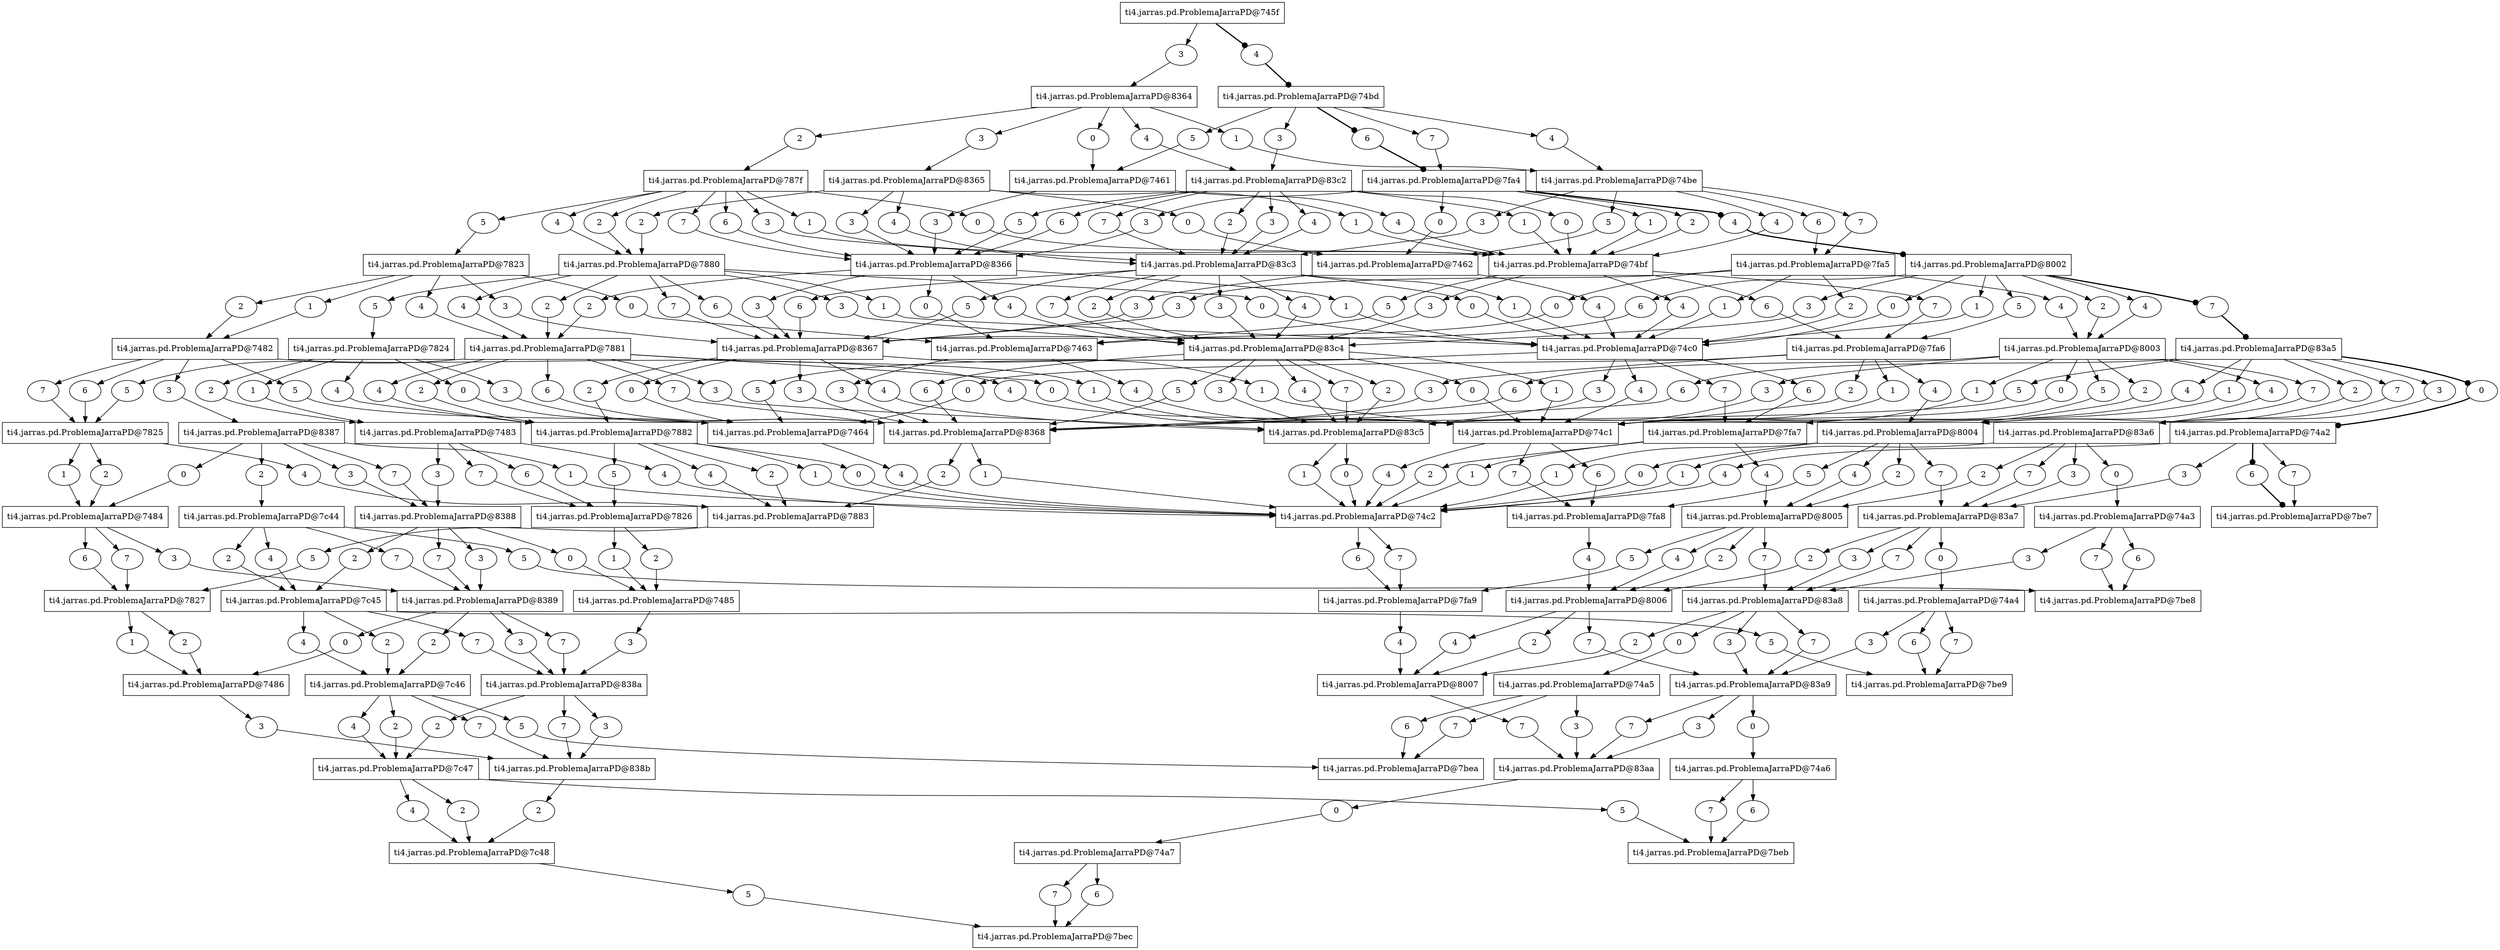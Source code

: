digraph Solucion {  
 size="100,100"; 
    "ti4.jarras.pd.ProblemaJarraPD@8002" [shape=box];
    "ti4.jarras.pd.ProblemaJarraPD@8002,0" [label=0];
    "ti4.jarras.pd.ProblemaJarraPD@8002" -> "ti4.jarras.pd.ProblemaJarraPD@8002,0";
    "ti4.jarras.pd.ProblemaJarraPD@8002,0" -> "ti4.jarras.pd.ProblemaJarraPD@74c0";
    "ti4.jarras.pd.ProblemaJarraPD@8002,1" [label=1];
    "ti4.jarras.pd.ProblemaJarraPD@8002" -> "ti4.jarras.pd.ProblemaJarraPD@8002,1";
    "ti4.jarras.pd.ProblemaJarraPD@8002,1" -> "ti4.jarras.pd.ProblemaJarraPD@74c0";
    "ti4.jarras.pd.ProblemaJarraPD@8002,2" [label=2];
    "ti4.jarras.pd.ProblemaJarraPD@8002" -> "ti4.jarras.pd.ProblemaJarraPD@8002,2";
    "ti4.jarras.pd.ProblemaJarraPD@8002,2" -> "ti4.jarras.pd.ProblemaJarraPD@8003";
    "ti4.jarras.pd.ProblemaJarraPD@8002,3" [label=3];
    "ti4.jarras.pd.ProblemaJarraPD@8002" -> "ti4.jarras.pd.ProblemaJarraPD@8002,3";
    "ti4.jarras.pd.ProblemaJarraPD@8002,3" -> "ti4.jarras.pd.ProblemaJarraPD@83c4";
    "ti4.jarras.pd.ProblemaJarraPD@8002,4" [label=4];
    "ti4.jarras.pd.ProblemaJarraPD@8002" -> "ti4.jarras.pd.ProblemaJarraPD@8002,4";
    "ti4.jarras.pd.ProblemaJarraPD@8002,4" -> "ti4.jarras.pd.ProblemaJarraPD@8003";
    "ti4.jarras.pd.ProblemaJarraPD@8002,5" [label=5];
    "ti4.jarras.pd.ProblemaJarraPD@8002" -> "ti4.jarras.pd.ProblemaJarraPD@8002,5";
    "ti4.jarras.pd.ProblemaJarraPD@8002,5" -> "ti4.jarras.pd.ProblemaJarraPD@7fa6";
    "ti4.jarras.pd.ProblemaJarraPD@8002,6" [label=6];
    "ti4.jarras.pd.ProblemaJarraPD@8002" -> "ti4.jarras.pd.ProblemaJarraPD@8002,6";
    "ti4.jarras.pd.ProblemaJarraPD@8002,6" -> "ti4.jarras.pd.ProblemaJarraPD@8367";
    "ti4.jarras.pd.ProblemaJarraPD@8002,7" [label=7];
    "ti4.jarras.pd.ProblemaJarraPD@8002" -> "ti4.jarras.pd.ProblemaJarraPD@8002,7"[style=bold,arrowhead=dot];
    "ti4.jarras.pd.ProblemaJarraPD@8002,7" -> "ti4.jarras.pd.ProblemaJarraPD@83a5"[style=bold,arrowhead=dot];
    "ti4.jarras.pd.ProblemaJarraPD@8003" [shape=box];
    "ti4.jarras.pd.ProblemaJarraPD@8003,0" [label=0];
    "ti4.jarras.pd.ProblemaJarraPD@8003" -> "ti4.jarras.pd.ProblemaJarraPD@8003,0";
    "ti4.jarras.pd.ProblemaJarraPD@8003,0" -> "ti4.jarras.pd.ProblemaJarraPD@74c1";
    "ti4.jarras.pd.ProblemaJarraPD@8003,1" [label=1];
    "ti4.jarras.pd.ProblemaJarraPD@8003" -> "ti4.jarras.pd.ProblemaJarraPD@8003,1";
    "ti4.jarras.pd.ProblemaJarraPD@8003,1" -> "ti4.jarras.pd.ProblemaJarraPD@74c1";
    "ti4.jarras.pd.ProblemaJarraPD@8003,2" [label=2];
    "ti4.jarras.pd.ProblemaJarraPD@8003" -> "ti4.jarras.pd.ProblemaJarraPD@8003,2";
    "ti4.jarras.pd.ProblemaJarraPD@8003,2" -> "ti4.jarras.pd.ProblemaJarraPD@8004";
    "ti4.jarras.pd.ProblemaJarraPD@8003,3" [label=3];
    "ti4.jarras.pd.ProblemaJarraPD@8003" -> "ti4.jarras.pd.ProblemaJarraPD@8003,3";
    "ti4.jarras.pd.ProblemaJarraPD@8003,3" -> "ti4.jarras.pd.ProblemaJarraPD@83c5";
    "ti4.jarras.pd.ProblemaJarraPD@8003,4" [label=4];
    "ti4.jarras.pd.ProblemaJarraPD@8003" -> "ti4.jarras.pd.ProblemaJarraPD@8003,4";
    "ti4.jarras.pd.ProblemaJarraPD@8003,4" -> "ti4.jarras.pd.ProblemaJarraPD@8004";
    "ti4.jarras.pd.ProblemaJarraPD@8003,5" [label=5];
    "ti4.jarras.pd.ProblemaJarraPD@8003" -> "ti4.jarras.pd.ProblemaJarraPD@8003,5";
    "ti4.jarras.pd.ProblemaJarraPD@8003,5" -> "ti4.jarras.pd.ProblemaJarraPD@7fa7";
    "ti4.jarras.pd.ProblemaJarraPD@8003,6" [label=6];
    "ti4.jarras.pd.ProblemaJarraPD@8003" -> "ti4.jarras.pd.ProblemaJarraPD@8003,6";
    "ti4.jarras.pd.ProblemaJarraPD@8003,6" -> "ti4.jarras.pd.ProblemaJarraPD@8368";
    "ti4.jarras.pd.ProblemaJarraPD@8003,7" [label=7];
    "ti4.jarras.pd.ProblemaJarraPD@8003" -> "ti4.jarras.pd.ProblemaJarraPD@8003,7";
    "ti4.jarras.pd.ProblemaJarraPD@8003,7" -> "ti4.jarras.pd.ProblemaJarraPD@83a6";
    "ti4.jarras.pd.ProblemaJarraPD@8004" [shape=box];
    "ti4.jarras.pd.ProblemaJarraPD@8004,0" [label=0];
    "ti4.jarras.pd.ProblemaJarraPD@8004" -> "ti4.jarras.pd.ProblemaJarraPD@8004,0";
    "ti4.jarras.pd.ProblemaJarraPD@8004,0" -> "ti4.jarras.pd.ProblemaJarraPD@74c2";
    "ti4.jarras.pd.ProblemaJarraPD@8004,1" [label=1];
    "ti4.jarras.pd.ProblemaJarraPD@8004" -> "ti4.jarras.pd.ProblemaJarraPD@8004,1";
    "ti4.jarras.pd.ProblemaJarraPD@8004,1" -> "ti4.jarras.pd.ProblemaJarraPD@74c2";
    "ti4.jarras.pd.ProblemaJarraPD@8004,2" [label=2];
    "ti4.jarras.pd.ProblemaJarraPD@8004" -> "ti4.jarras.pd.ProblemaJarraPD@8004,2";
    "ti4.jarras.pd.ProblemaJarraPD@8004,2" -> "ti4.jarras.pd.ProblemaJarraPD@8005";
    "ti4.jarras.pd.ProblemaJarraPD@8004,4" [label=4];
    "ti4.jarras.pd.ProblemaJarraPD@8004" -> "ti4.jarras.pd.ProblemaJarraPD@8004,4";
    "ti4.jarras.pd.ProblemaJarraPD@8004,4" -> "ti4.jarras.pd.ProblemaJarraPD@8005";
    "ti4.jarras.pd.ProblemaJarraPD@8004,5" [label=5];
    "ti4.jarras.pd.ProblemaJarraPD@8004" -> "ti4.jarras.pd.ProblemaJarraPD@8004,5";
    "ti4.jarras.pd.ProblemaJarraPD@8004,5" -> "ti4.jarras.pd.ProblemaJarraPD@7fa8";
    "ti4.jarras.pd.ProblemaJarraPD@8004,7" [label=7];
    "ti4.jarras.pd.ProblemaJarraPD@8004" -> "ti4.jarras.pd.ProblemaJarraPD@8004,7";
    "ti4.jarras.pd.ProblemaJarraPD@8004,7" -> "ti4.jarras.pd.ProblemaJarraPD@83a7";
    "ti4.jarras.pd.ProblemaJarraPD@8005" [shape=box];
    "ti4.jarras.pd.ProblemaJarraPD@8005,2" [label=2];
    "ti4.jarras.pd.ProblemaJarraPD@8005" -> "ti4.jarras.pd.ProblemaJarraPD@8005,2";
    "ti4.jarras.pd.ProblemaJarraPD@8005,2" -> "ti4.jarras.pd.ProblemaJarraPD@8006";
    "ti4.jarras.pd.ProblemaJarraPD@8005,4" [label=4];
    "ti4.jarras.pd.ProblemaJarraPD@8005" -> "ti4.jarras.pd.ProblemaJarraPD@8005,4";
    "ti4.jarras.pd.ProblemaJarraPD@8005,4" -> "ti4.jarras.pd.ProblemaJarraPD@8006";
    "ti4.jarras.pd.ProblemaJarraPD@8005,5" [label=5];
    "ti4.jarras.pd.ProblemaJarraPD@8005" -> "ti4.jarras.pd.ProblemaJarraPD@8005,5";
    "ti4.jarras.pd.ProblemaJarraPD@8005,5" -> "ti4.jarras.pd.ProblemaJarraPD@7fa9";
    "ti4.jarras.pd.ProblemaJarraPD@8005,7" [label=7];
    "ti4.jarras.pd.ProblemaJarraPD@8005" -> "ti4.jarras.pd.ProblemaJarraPD@8005,7";
    "ti4.jarras.pd.ProblemaJarraPD@8005,7" -> "ti4.jarras.pd.ProblemaJarraPD@83a8";
    "ti4.jarras.pd.ProblemaJarraPD@8006" [shape=box];
    "ti4.jarras.pd.ProblemaJarraPD@8006,2" [label=2];
    "ti4.jarras.pd.ProblemaJarraPD@8006" -> "ti4.jarras.pd.ProblemaJarraPD@8006,2";
    "ti4.jarras.pd.ProblemaJarraPD@8006,2" -> "ti4.jarras.pd.ProblemaJarraPD@8007";
    "ti4.jarras.pd.ProblemaJarraPD@8006,4" [label=4];
    "ti4.jarras.pd.ProblemaJarraPD@8006" -> "ti4.jarras.pd.ProblemaJarraPD@8006,4";
    "ti4.jarras.pd.ProblemaJarraPD@8006,4" -> "ti4.jarras.pd.ProblemaJarraPD@8007";
    "ti4.jarras.pd.ProblemaJarraPD@8006,7" [label=7];
    "ti4.jarras.pd.ProblemaJarraPD@8006" -> "ti4.jarras.pd.ProblemaJarraPD@8006,7";
    "ti4.jarras.pd.ProblemaJarraPD@8006,7" -> "ti4.jarras.pd.ProblemaJarraPD@83a9";
    "ti4.jarras.pd.ProblemaJarraPD@8007" [shape=box];
    "ti4.jarras.pd.ProblemaJarraPD@8007,7" [label=7];
    "ti4.jarras.pd.ProblemaJarraPD@8007" -> "ti4.jarras.pd.ProblemaJarraPD@8007,7";
    "ti4.jarras.pd.ProblemaJarraPD@8007,7" -> "ti4.jarras.pd.ProblemaJarraPD@83aa";
    "ti4.jarras.pd.ProblemaJarraPD@7823" [shape=box];
    "ti4.jarras.pd.ProblemaJarraPD@7823,0" [label=0];
    "ti4.jarras.pd.ProblemaJarraPD@7823" -> "ti4.jarras.pd.ProblemaJarraPD@7823,0";
    "ti4.jarras.pd.ProblemaJarraPD@7823,0" -> "ti4.jarras.pd.ProblemaJarraPD@7463";
    "ti4.jarras.pd.ProblemaJarraPD@7823,1" [label=1];
    "ti4.jarras.pd.ProblemaJarraPD@7823" -> "ti4.jarras.pd.ProblemaJarraPD@7823,1";
    "ti4.jarras.pd.ProblemaJarraPD@7823,1" -> "ti4.jarras.pd.ProblemaJarraPD@7482";
    "ti4.jarras.pd.ProblemaJarraPD@7823,2" [label=2];
    "ti4.jarras.pd.ProblemaJarraPD@7823" -> "ti4.jarras.pd.ProblemaJarraPD@7823,2";
    "ti4.jarras.pd.ProblemaJarraPD@7823,2" -> "ti4.jarras.pd.ProblemaJarraPD@7482";
    "ti4.jarras.pd.ProblemaJarraPD@7823,3" [label=3];
    "ti4.jarras.pd.ProblemaJarraPD@7823" -> "ti4.jarras.pd.ProblemaJarraPD@7823,3";
    "ti4.jarras.pd.ProblemaJarraPD@7823,3" -> "ti4.jarras.pd.ProblemaJarraPD@8367";
    "ti4.jarras.pd.ProblemaJarraPD@7823,4" [label=4];
    "ti4.jarras.pd.ProblemaJarraPD@7823" -> "ti4.jarras.pd.ProblemaJarraPD@7823,4";
    "ti4.jarras.pd.ProblemaJarraPD@7823,4" -> "ti4.jarras.pd.ProblemaJarraPD@7881";
    "ti4.jarras.pd.ProblemaJarraPD@7824" [shape=box];
    "ti4.jarras.pd.ProblemaJarraPD@7824,0" [label=0];
    "ti4.jarras.pd.ProblemaJarraPD@7824" -> "ti4.jarras.pd.ProblemaJarraPD@7824,0";
    "ti4.jarras.pd.ProblemaJarraPD@7824,0" -> "ti4.jarras.pd.ProblemaJarraPD@7464";
    "ti4.jarras.pd.ProblemaJarraPD@7824,1" [label=1];
    "ti4.jarras.pd.ProblemaJarraPD@7824" -> "ti4.jarras.pd.ProblemaJarraPD@7824,1";
    "ti4.jarras.pd.ProblemaJarraPD@7824,1" -> "ti4.jarras.pd.ProblemaJarraPD@7483";
    "ti4.jarras.pd.ProblemaJarraPD@7824,2" [label=2];
    "ti4.jarras.pd.ProblemaJarraPD@7824" -> "ti4.jarras.pd.ProblemaJarraPD@7824,2";
    "ti4.jarras.pd.ProblemaJarraPD@7824,2" -> "ti4.jarras.pd.ProblemaJarraPD@7483";
    "ti4.jarras.pd.ProblemaJarraPD@7824,3" [label=3];
    "ti4.jarras.pd.ProblemaJarraPD@7824" -> "ti4.jarras.pd.ProblemaJarraPD@7824,3";
    "ti4.jarras.pd.ProblemaJarraPD@7824,3" -> "ti4.jarras.pd.ProblemaJarraPD@8368";
    "ti4.jarras.pd.ProblemaJarraPD@7824,4" [label=4];
    "ti4.jarras.pd.ProblemaJarraPD@7824" -> "ti4.jarras.pd.ProblemaJarraPD@7824,4";
    "ti4.jarras.pd.ProblemaJarraPD@7824,4" -> "ti4.jarras.pd.ProblemaJarraPD@7882";
    "ti4.jarras.pd.ProblemaJarraPD@7825" [shape=box];
    "ti4.jarras.pd.ProblemaJarraPD@7825,1" [label=1];
    "ti4.jarras.pd.ProblemaJarraPD@7825" -> "ti4.jarras.pd.ProblemaJarraPD@7825,1";
    "ti4.jarras.pd.ProblemaJarraPD@7825,1" -> "ti4.jarras.pd.ProblemaJarraPD@7484";
    "ti4.jarras.pd.ProblemaJarraPD@7825,2" [label=2];
    "ti4.jarras.pd.ProblemaJarraPD@7825" -> "ti4.jarras.pd.ProblemaJarraPD@7825,2";
    "ti4.jarras.pd.ProblemaJarraPD@7825,2" -> "ti4.jarras.pd.ProblemaJarraPD@7484";
    "ti4.jarras.pd.ProblemaJarraPD@7825,4" [label=4];
    "ti4.jarras.pd.ProblemaJarraPD@7825" -> "ti4.jarras.pd.ProblemaJarraPD@7825,4";
    "ti4.jarras.pd.ProblemaJarraPD@7825,4" -> "ti4.jarras.pd.ProblemaJarraPD@7883";
    "ti4.jarras.pd.ProblemaJarraPD@7826" [shape=box];
    "ti4.jarras.pd.ProblemaJarraPD@7826,1" [label=1];
    "ti4.jarras.pd.ProblemaJarraPD@7826" -> "ti4.jarras.pd.ProblemaJarraPD@7826,1";
    "ti4.jarras.pd.ProblemaJarraPD@7826,1" -> "ti4.jarras.pd.ProblemaJarraPD@7485";
    "ti4.jarras.pd.ProblemaJarraPD@7826,2" [label=2];
    "ti4.jarras.pd.ProblemaJarraPD@7826" -> "ti4.jarras.pd.ProblemaJarraPD@7826,2";
    "ti4.jarras.pd.ProblemaJarraPD@7826,2" -> "ti4.jarras.pd.ProblemaJarraPD@7485";
    "ti4.jarras.pd.ProblemaJarraPD@7827" [shape=box];
    "ti4.jarras.pd.ProblemaJarraPD@7827,1" [label=1];
    "ti4.jarras.pd.ProblemaJarraPD@7827" -> "ti4.jarras.pd.ProblemaJarraPD@7827,1";
    "ti4.jarras.pd.ProblemaJarraPD@7827,1" -> "ti4.jarras.pd.ProblemaJarraPD@7486";
    "ti4.jarras.pd.ProblemaJarraPD@7827,2" [label=2];
    "ti4.jarras.pd.ProblemaJarraPD@7827" -> "ti4.jarras.pd.ProblemaJarraPD@7827,2";
    "ti4.jarras.pd.ProblemaJarraPD@7827,2" -> "ti4.jarras.pd.ProblemaJarraPD@7486";
    "ti4.jarras.pd.ProblemaJarraPD@7c44" [shape=box];
    "ti4.jarras.pd.ProblemaJarraPD@7c44,2" [label=2];
    "ti4.jarras.pd.ProblemaJarraPD@7c44" -> "ti4.jarras.pd.ProblemaJarraPD@7c44,2";
    "ti4.jarras.pd.ProblemaJarraPD@7c44,2" -> "ti4.jarras.pd.ProblemaJarraPD@7c45";
    "ti4.jarras.pd.ProblemaJarraPD@7c44,4" [label=4];
    "ti4.jarras.pd.ProblemaJarraPD@7c44" -> "ti4.jarras.pd.ProblemaJarraPD@7c44,4";
    "ti4.jarras.pd.ProblemaJarraPD@7c44,4" -> "ti4.jarras.pd.ProblemaJarraPD@7c45";
    "ti4.jarras.pd.ProblemaJarraPD@7c44,5" [label=5];
    "ti4.jarras.pd.ProblemaJarraPD@7c44" -> "ti4.jarras.pd.ProblemaJarraPD@7c44,5";
    "ti4.jarras.pd.ProblemaJarraPD@7c44,5" -> "ti4.jarras.pd.ProblemaJarraPD@7be8";
    "ti4.jarras.pd.ProblemaJarraPD@7c44,7" [label=7];
    "ti4.jarras.pd.ProblemaJarraPD@7c44" -> "ti4.jarras.pd.ProblemaJarraPD@7c44,7";
    "ti4.jarras.pd.ProblemaJarraPD@7c44,7" -> "ti4.jarras.pd.ProblemaJarraPD@8389";
    "ti4.jarras.pd.ProblemaJarraPD@7c45" [shape=box];
    "ti4.jarras.pd.ProblemaJarraPD@7c45,2" [label=2];
    "ti4.jarras.pd.ProblemaJarraPD@7c45" -> "ti4.jarras.pd.ProblemaJarraPD@7c45,2";
    "ti4.jarras.pd.ProblemaJarraPD@7c45,2" -> "ti4.jarras.pd.ProblemaJarraPD@7c46";
    "ti4.jarras.pd.ProblemaJarraPD@7c45,4" [label=4];
    "ti4.jarras.pd.ProblemaJarraPD@7c45" -> "ti4.jarras.pd.ProblemaJarraPD@7c45,4";
    "ti4.jarras.pd.ProblemaJarraPD@7c45,4" -> "ti4.jarras.pd.ProblemaJarraPD@7c46";
    "ti4.jarras.pd.ProblemaJarraPD@7c45,5" [label=5];
    "ti4.jarras.pd.ProblemaJarraPD@7c45" -> "ti4.jarras.pd.ProblemaJarraPD@7c45,5";
    "ti4.jarras.pd.ProblemaJarraPD@7c45,5" -> "ti4.jarras.pd.ProblemaJarraPD@7be9";
    "ti4.jarras.pd.ProblemaJarraPD@7c45,7" [label=7];
    "ti4.jarras.pd.ProblemaJarraPD@7c45" -> "ti4.jarras.pd.ProblemaJarraPD@7c45,7";
    "ti4.jarras.pd.ProblemaJarraPD@7c45,7" -> "ti4.jarras.pd.ProblemaJarraPD@838a";
    "ti4.jarras.pd.ProblemaJarraPD@7c46" [shape=box];
    "ti4.jarras.pd.ProblemaJarraPD@7c46,2" [label=2];
    "ti4.jarras.pd.ProblemaJarraPD@7c46" -> "ti4.jarras.pd.ProblemaJarraPD@7c46,2";
    "ti4.jarras.pd.ProblemaJarraPD@7c46,2" -> "ti4.jarras.pd.ProblemaJarraPD@7c47";
    "ti4.jarras.pd.ProblemaJarraPD@7c46,4" [label=4];
    "ti4.jarras.pd.ProblemaJarraPD@7c46" -> "ti4.jarras.pd.ProblemaJarraPD@7c46,4";
    "ti4.jarras.pd.ProblemaJarraPD@7c46,4" -> "ti4.jarras.pd.ProblemaJarraPD@7c47";
    "ti4.jarras.pd.ProblemaJarraPD@7c46,5" [label=5];
    "ti4.jarras.pd.ProblemaJarraPD@7c46" -> "ti4.jarras.pd.ProblemaJarraPD@7c46,5";
    "ti4.jarras.pd.ProblemaJarraPD@7c46,5" -> "ti4.jarras.pd.ProblemaJarraPD@7bea";
    "ti4.jarras.pd.ProblemaJarraPD@7c46,7" [label=7];
    "ti4.jarras.pd.ProblemaJarraPD@7c46" -> "ti4.jarras.pd.ProblemaJarraPD@7c46,7";
    "ti4.jarras.pd.ProblemaJarraPD@7c46,7" -> "ti4.jarras.pd.ProblemaJarraPD@838b";
    "ti4.jarras.pd.ProblemaJarraPD@7c47" [shape=box];
    "ti4.jarras.pd.ProblemaJarraPD@7c47,2" [label=2];
    "ti4.jarras.pd.ProblemaJarraPD@7c47" -> "ti4.jarras.pd.ProblemaJarraPD@7c47,2";
    "ti4.jarras.pd.ProblemaJarraPD@7c47,2" -> "ti4.jarras.pd.ProblemaJarraPD@7c48";
    "ti4.jarras.pd.ProblemaJarraPD@7c47,4" [label=4];
    "ti4.jarras.pd.ProblemaJarraPD@7c47" -> "ti4.jarras.pd.ProblemaJarraPD@7c47,4";
    "ti4.jarras.pd.ProblemaJarraPD@7c47,4" -> "ti4.jarras.pd.ProblemaJarraPD@7c48";
    "ti4.jarras.pd.ProblemaJarraPD@7c47,5" [label=5];
    "ti4.jarras.pd.ProblemaJarraPD@7c47" -> "ti4.jarras.pd.ProblemaJarraPD@7c47,5";
    "ti4.jarras.pd.ProblemaJarraPD@7c47,5" -> "ti4.jarras.pd.ProblemaJarraPD@7beb";
    "ti4.jarras.pd.ProblemaJarraPD@7c48" [shape=box];
    "ti4.jarras.pd.ProblemaJarraPD@7c48,5" [label=5];
    "ti4.jarras.pd.ProblemaJarraPD@7c48" -> "ti4.jarras.pd.ProblemaJarraPD@7c48,5";
    "ti4.jarras.pd.ProblemaJarraPD@7c48,5" -> "ti4.jarras.pd.ProblemaJarraPD@7bec";
    "ti4.jarras.pd.ProblemaJarraPD@745f" [shape=box];
    "ti4.jarras.pd.ProblemaJarraPD@745f,3" [label=3];
    "ti4.jarras.pd.ProblemaJarraPD@745f" -> "ti4.jarras.pd.ProblemaJarraPD@745f,3";
    "ti4.jarras.pd.ProblemaJarraPD@745f,3" -> "ti4.jarras.pd.ProblemaJarraPD@8364";
    "ti4.jarras.pd.ProblemaJarraPD@745f,4" [label=4];
    "ti4.jarras.pd.ProblemaJarraPD@745f" -> "ti4.jarras.pd.ProblemaJarraPD@745f,4"[style=bold,arrowhead=dot];
    "ti4.jarras.pd.ProblemaJarraPD@745f,4" -> "ti4.jarras.pd.ProblemaJarraPD@74bd"[style=bold,arrowhead=dot];
    "ti4.jarras.pd.ProblemaJarraPD@7461" [shape=box];
    "ti4.jarras.pd.ProblemaJarraPD@7461,3" [label=3];
    "ti4.jarras.pd.ProblemaJarraPD@7461" -> "ti4.jarras.pd.ProblemaJarraPD@7461,3";
    "ti4.jarras.pd.ProblemaJarraPD@7461,3" -> "ti4.jarras.pd.ProblemaJarraPD@8366";
    "ti4.jarras.pd.ProblemaJarraPD@7461,4" [label=4];
    "ti4.jarras.pd.ProblemaJarraPD@7461" -> "ti4.jarras.pd.ProblemaJarraPD@7461,4";
    "ti4.jarras.pd.ProblemaJarraPD@7461,4" -> "ti4.jarras.pd.ProblemaJarraPD@74bf";
    "ti4.jarras.pd.ProblemaJarraPD@7462" [shape=box];
    "ti4.jarras.pd.ProblemaJarraPD@7462,3" [label=3];
    "ti4.jarras.pd.ProblemaJarraPD@7462" -> "ti4.jarras.pd.ProblemaJarraPD@7462,3";
    "ti4.jarras.pd.ProblemaJarraPD@7462,3" -> "ti4.jarras.pd.ProblemaJarraPD@8367";
    "ti4.jarras.pd.ProblemaJarraPD@7462,4" [label=4];
    "ti4.jarras.pd.ProblemaJarraPD@7462" -> "ti4.jarras.pd.ProblemaJarraPD@7462,4";
    "ti4.jarras.pd.ProblemaJarraPD@7462,4" -> "ti4.jarras.pd.ProblemaJarraPD@74c0";
    "ti4.jarras.pd.ProblemaJarraPD@7463" [shape=box];
    "ti4.jarras.pd.ProblemaJarraPD@7463,3" [label=3];
    "ti4.jarras.pd.ProblemaJarraPD@7463" -> "ti4.jarras.pd.ProblemaJarraPD@7463,3";
    "ti4.jarras.pd.ProblemaJarraPD@7463,3" -> "ti4.jarras.pd.ProblemaJarraPD@8368";
    "ti4.jarras.pd.ProblemaJarraPD@7463,4" [label=4];
    "ti4.jarras.pd.ProblemaJarraPD@7463" -> "ti4.jarras.pd.ProblemaJarraPD@7463,4";
    "ti4.jarras.pd.ProblemaJarraPD@7463,4" -> "ti4.jarras.pd.ProblemaJarraPD@74c1";
    "ti4.jarras.pd.ProblemaJarraPD@7464" [shape=box];
    "ti4.jarras.pd.ProblemaJarraPD@7464,4" [label=4];
    "ti4.jarras.pd.ProblemaJarraPD@7464" -> "ti4.jarras.pd.ProblemaJarraPD@7464,4";
    "ti4.jarras.pd.ProblemaJarraPD@7464,4" -> "ti4.jarras.pd.ProblemaJarraPD@74c2";
    "ti4.jarras.pd.ProblemaJarraPD@8364" [shape=box];
    "ti4.jarras.pd.ProblemaJarraPD@8364,0" [label=0];
    "ti4.jarras.pd.ProblemaJarraPD@8364" -> "ti4.jarras.pd.ProblemaJarraPD@8364,0";
    "ti4.jarras.pd.ProblemaJarraPD@8364,0" -> "ti4.jarras.pd.ProblemaJarraPD@7461";
    "ti4.jarras.pd.ProblemaJarraPD@8364,1" [label=1];
    "ti4.jarras.pd.ProblemaJarraPD@8364" -> "ti4.jarras.pd.ProblemaJarraPD@8364,1";
    "ti4.jarras.pd.ProblemaJarraPD@8364,1" -> "ti4.jarras.pd.ProblemaJarraPD@74be";
    "ti4.jarras.pd.ProblemaJarraPD@8364,2" [label=2];
    "ti4.jarras.pd.ProblemaJarraPD@8364" -> "ti4.jarras.pd.ProblemaJarraPD@8364,2";
    "ti4.jarras.pd.ProblemaJarraPD@8364,2" -> "ti4.jarras.pd.ProblemaJarraPD@787f";
    "ti4.jarras.pd.ProblemaJarraPD@8364,3" [label=3];
    "ti4.jarras.pd.ProblemaJarraPD@8364" -> "ti4.jarras.pd.ProblemaJarraPD@8364,3";
    "ti4.jarras.pd.ProblemaJarraPD@8364,3" -> "ti4.jarras.pd.ProblemaJarraPD@8365";
    "ti4.jarras.pd.ProblemaJarraPD@8364,4" [label=4];
    "ti4.jarras.pd.ProblemaJarraPD@8364" -> "ti4.jarras.pd.ProblemaJarraPD@8364,4";
    "ti4.jarras.pd.ProblemaJarraPD@8364,4" -> "ti4.jarras.pd.ProblemaJarraPD@83c2";
    "ti4.jarras.pd.ProblemaJarraPD@8365" [shape=box];
    "ti4.jarras.pd.ProblemaJarraPD@8365,0" [label=0];
    "ti4.jarras.pd.ProblemaJarraPD@8365" -> "ti4.jarras.pd.ProblemaJarraPD@8365,0";
    "ti4.jarras.pd.ProblemaJarraPD@8365,0" -> "ti4.jarras.pd.ProblemaJarraPD@7462";
    "ti4.jarras.pd.ProblemaJarraPD@8365,1" [label=1];
    "ti4.jarras.pd.ProblemaJarraPD@8365" -> "ti4.jarras.pd.ProblemaJarraPD@8365,1";
    "ti4.jarras.pd.ProblemaJarraPD@8365,1" -> "ti4.jarras.pd.ProblemaJarraPD@74bf";
    "ti4.jarras.pd.ProblemaJarraPD@8365,2" [label=2];
    "ti4.jarras.pd.ProblemaJarraPD@8365" -> "ti4.jarras.pd.ProblemaJarraPD@8365,2";
    "ti4.jarras.pd.ProblemaJarraPD@8365,2" -> "ti4.jarras.pd.ProblemaJarraPD@7880";
    "ti4.jarras.pd.ProblemaJarraPD@8365,3" [label=3];
    "ti4.jarras.pd.ProblemaJarraPD@8365" -> "ti4.jarras.pd.ProblemaJarraPD@8365,3";
    "ti4.jarras.pd.ProblemaJarraPD@8365,3" -> "ti4.jarras.pd.ProblemaJarraPD@8366";
    "ti4.jarras.pd.ProblemaJarraPD@8365,4" [label=4];
    "ti4.jarras.pd.ProblemaJarraPD@8365" -> "ti4.jarras.pd.ProblemaJarraPD@8365,4";
    "ti4.jarras.pd.ProblemaJarraPD@8365,4" -> "ti4.jarras.pd.ProblemaJarraPD@83c3";
    "ti4.jarras.pd.ProblemaJarraPD@8366" [shape=box];
    "ti4.jarras.pd.ProblemaJarraPD@8366,0" [label=0];
    "ti4.jarras.pd.ProblemaJarraPD@8366" -> "ti4.jarras.pd.ProblemaJarraPD@8366,0";
    "ti4.jarras.pd.ProblemaJarraPD@8366,0" -> "ti4.jarras.pd.ProblemaJarraPD@7463";
    "ti4.jarras.pd.ProblemaJarraPD@8366,1" [label=1];
    "ti4.jarras.pd.ProblemaJarraPD@8366" -> "ti4.jarras.pd.ProblemaJarraPD@8366,1";
    "ti4.jarras.pd.ProblemaJarraPD@8366,1" -> "ti4.jarras.pd.ProblemaJarraPD@74c0";
    "ti4.jarras.pd.ProblemaJarraPD@8366,2" [label=2];
    "ti4.jarras.pd.ProblemaJarraPD@8366" -> "ti4.jarras.pd.ProblemaJarraPD@8366,2";
    "ti4.jarras.pd.ProblemaJarraPD@8366,2" -> "ti4.jarras.pd.ProblemaJarraPD@7881";
    "ti4.jarras.pd.ProblemaJarraPD@8366,3" [label=3];
    "ti4.jarras.pd.ProblemaJarraPD@8366" -> "ti4.jarras.pd.ProblemaJarraPD@8366,3";
    "ti4.jarras.pd.ProblemaJarraPD@8366,3" -> "ti4.jarras.pd.ProblemaJarraPD@8367";
    "ti4.jarras.pd.ProblemaJarraPD@8366,4" [label=4];
    "ti4.jarras.pd.ProblemaJarraPD@8366" -> "ti4.jarras.pd.ProblemaJarraPD@8366,4";
    "ti4.jarras.pd.ProblemaJarraPD@8366,4" -> "ti4.jarras.pd.ProblemaJarraPD@83c4";
    "ti4.jarras.pd.ProblemaJarraPD@8367" [shape=box];
    "ti4.jarras.pd.ProblemaJarraPD@8367,0" [label=0];
    "ti4.jarras.pd.ProblemaJarraPD@8367" -> "ti4.jarras.pd.ProblemaJarraPD@8367,0";
    "ti4.jarras.pd.ProblemaJarraPD@8367,0" -> "ti4.jarras.pd.ProblemaJarraPD@7464";
    "ti4.jarras.pd.ProblemaJarraPD@8367,1" [label=1];
    "ti4.jarras.pd.ProblemaJarraPD@8367" -> "ti4.jarras.pd.ProblemaJarraPD@8367,1";
    "ti4.jarras.pd.ProblemaJarraPD@8367,1" -> "ti4.jarras.pd.ProblemaJarraPD@74c1";
    "ti4.jarras.pd.ProblemaJarraPD@8367,2" [label=2];
    "ti4.jarras.pd.ProblemaJarraPD@8367" -> "ti4.jarras.pd.ProblemaJarraPD@8367,2";
    "ti4.jarras.pd.ProblemaJarraPD@8367,2" -> "ti4.jarras.pd.ProblemaJarraPD@7882";
    "ti4.jarras.pd.ProblemaJarraPD@8367,3" [label=3];
    "ti4.jarras.pd.ProblemaJarraPD@8367" -> "ti4.jarras.pd.ProblemaJarraPD@8367,3";
    "ti4.jarras.pd.ProblemaJarraPD@8367,3" -> "ti4.jarras.pd.ProblemaJarraPD@8368";
    "ti4.jarras.pd.ProblemaJarraPD@8367,4" [label=4];
    "ti4.jarras.pd.ProblemaJarraPD@8367" -> "ti4.jarras.pd.ProblemaJarraPD@8367,4";
    "ti4.jarras.pd.ProblemaJarraPD@8367,4" -> "ti4.jarras.pd.ProblemaJarraPD@83c5";
    "ti4.jarras.pd.ProblemaJarraPD@8368" [shape=box];
    "ti4.jarras.pd.ProblemaJarraPD@8368,1" [label=1];
    "ti4.jarras.pd.ProblemaJarraPD@8368" -> "ti4.jarras.pd.ProblemaJarraPD@8368,1";
    "ti4.jarras.pd.ProblemaJarraPD@8368,1" -> "ti4.jarras.pd.ProblemaJarraPD@74c2";
    "ti4.jarras.pd.ProblemaJarraPD@8368,2" [label=2];
    "ti4.jarras.pd.ProblemaJarraPD@8368" -> "ti4.jarras.pd.ProblemaJarraPD@8368,2";
    "ti4.jarras.pd.ProblemaJarraPD@8368,2" -> "ti4.jarras.pd.ProblemaJarraPD@7883";
    "ti4.jarras.pd.ProblemaJarraPD@787f" [shape=box];
    "ti4.jarras.pd.ProblemaJarraPD@787f,0" [label=0];
    "ti4.jarras.pd.ProblemaJarraPD@787f" -> "ti4.jarras.pd.ProblemaJarraPD@787f,0";
    "ti4.jarras.pd.ProblemaJarraPD@787f,0" -> "ti4.jarras.pd.ProblemaJarraPD@74bf";
    "ti4.jarras.pd.ProblemaJarraPD@787f,1" [label=1];
    "ti4.jarras.pd.ProblemaJarraPD@787f" -> "ti4.jarras.pd.ProblemaJarraPD@787f,1";
    "ti4.jarras.pd.ProblemaJarraPD@787f,1" -> "ti4.jarras.pd.ProblemaJarraPD@74bf";
    "ti4.jarras.pd.ProblemaJarraPD@787f,2" [label=2];
    "ti4.jarras.pd.ProblemaJarraPD@787f" -> "ti4.jarras.pd.ProblemaJarraPD@787f,2";
    "ti4.jarras.pd.ProblemaJarraPD@787f,2" -> "ti4.jarras.pd.ProblemaJarraPD@7880";
    "ti4.jarras.pd.ProblemaJarraPD@787f,3" [label=3];
    "ti4.jarras.pd.ProblemaJarraPD@787f" -> "ti4.jarras.pd.ProblemaJarraPD@787f,3";
    "ti4.jarras.pd.ProblemaJarraPD@787f,3" -> "ti4.jarras.pd.ProblemaJarraPD@83c3";
    "ti4.jarras.pd.ProblemaJarraPD@787f,4" [label=4];
    "ti4.jarras.pd.ProblemaJarraPD@787f" -> "ti4.jarras.pd.ProblemaJarraPD@787f,4";
    "ti4.jarras.pd.ProblemaJarraPD@787f,4" -> "ti4.jarras.pd.ProblemaJarraPD@7880";
    "ti4.jarras.pd.ProblemaJarraPD@787f,5" [label=5];
    "ti4.jarras.pd.ProblemaJarraPD@787f" -> "ti4.jarras.pd.ProblemaJarraPD@787f,5";
    "ti4.jarras.pd.ProblemaJarraPD@787f,5" -> "ti4.jarras.pd.ProblemaJarraPD@7823";
    "ti4.jarras.pd.ProblemaJarraPD@787f,6" [label=6];
    "ti4.jarras.pd.ProblemaJarraPD@787f" -> "ti4.jarras.pd.ProblemaJarraPD@787f,6";
    "ti4.jarras.pd.ProblemaJarraPD@787f,6" -> "ti4.jarras.pd.ProblemaJarraPD@8366";
    "ti4.jarras.pd.ProblemaJarraPD@787f,7" [label=7];
    "ti4.jarras.pd.ProblemaJarraPD@787f" -> "ti4.jarras.pd.ProblemaJarraPD@787f,7";
    "ti4.jarras.pd.ProblemaJarraPD@787f,7" -> "ti4.jarras.pd.ProblemaJarraPD@8366";
    "ti4.jarras.pd.ProblemaJarraPD@7880" [shape=box];
    "ti4.jarras.pd.ProblemaJarraPD@7880,0" [label=0];
    "ti4.jarras.pd.ProblemaJarraPD@7880" -> "ti4.jarras.pd.ProblemaJarraPD@7880,0";
    "ti4.jarras.pd.ProblemaJarraPD@7880,0" -> "ti4.jarras.pd.ProblemaJarraPD@74c0";
    "ti4.jarras.pd.ProblemaJarraPD@7880,1" [label=1];
    "ti4.jarras.pd.ProblemaJarraPD@7880" -> "ti4.jarras.pd.ProblemaJarraPD@7880,1";
    "ti4.jarras.pd.ProblemaJarraPD@7880,1" -> "ti4.jarras.pd.ProblemaJarraPD@74c0";
    "ti4.jarras.pd.ProblemaJarraPD@7880,2" [label=2];
    "ti4.jarras.pd.ProblemaJarraPD@7880" -> "ti4.jarras.pd.ProblemaJarraPD@7880,2";
    "ti4.jarras.pd.ProblemaJarraPD@7880,2" -> "ti4.jarras.pd.ProblemaJarraPD@7881";
    "ti4.jarras.pd.ProblemaJarraPD@7880,3" [label=3];
    "ti4.jarras.pd.ProblemaJarraPD@7880" -> "ti4.jarras.pd.ProblemaJarraPD@7880,3";
    "ti4.jarras.pd.ProblemaJarraPD@7880,3" -> "ti4.jarras.pd.ProblemaJarraPD@83c4";
    "ti4.jarras.pd.ProblemaJarraPD@7880,4" [label=4];
    "ti4.jarras.pd.ProblemaJarraPD@7880" -> "ti4.jarras.pd.ProblemaJarraPD@7880,4";
    "ti4.jarras.pd.ProblemaJarraPD@7880,4" -> "ti4.jarras.pd.ProblemaJarraPD@7881";
    "ti4.jarras.pd.ProblemaJarraPD@7880,5" [label=5];
    "ti4.jarras.pd.ProblemaJarraPD@7880" -> "ti4.jarras.pd.ProblemaJarraPD@7880,5";
    "ti4.jarras.pd.ProblemaJarraPD@7880,5" -> "ti4.jarras.pd.ProblemaJarraPD@7824";
    "ti4.jarras.pd.ProblemaJarraPD@7880,6" [label=6];
    "ti4.jarras.pd.ProblemaJarraPD@7880" -> "ti4.jarras.pd.ProblemaJarraPD@7880,6";
    "ti4.jarras.pd.ProblemaJarraPD@7880,6" -> "ti4.jarras.pd.ProblemaJarraPD@8367";
    "ti4.jarras.pd.ProblemaJarraPD@7880,7" [label=7];
    "ti4.jarras.pd.ProblemaJarraPD@7880" -> "ti4.jarras.pd.ProblemaJarraPD@7880,7";
    "ti4.jarras.pd.ProblemaJarraPD@7880,7" -> "ti4.jarras.pd.ProblemaJarraPD@8367";
    "ti4.jarras.pd.ProblemaJarraPD@7881" [shape=box];
    "ti4.jarras.pd.ProblemaJarraPD@7881,0" [label=0];
    "ti4.jarras.pd.ProblemaJarraPD@7881" -> "ti4.jarras.pd.ProblemaJarraPD@7881,0";
    "ti4.jarras.pd.ProblemaJarraPD@7881,0" -> "ti4.jarras.pd.ProblemaJarraPD@74c1";
    "ti4.jarras.pd.ProblemaJarraPD@7881,1" [label=1];
    "ti4.jarras.pd.ProblemaJarraPD@7881" -> "ti4.jarras.pd.ProblemaJarraPD@7881,1";
    "ti4.jarras.pd.ProblemaJarraPD@7881,1" -> "ti4.jarras.pd.ProblemaJarraPD@74c1";
    "ti4.jarras.pd.ProblemaJarraPD@7881,2" [label=2];
    "ti4.jarras.pd.ProblemaJarraPD@7881" -> "ti4.jarras.pd.ProblemaJarraPD@7881,2";
    "ti4.jarras.pd.ProblemaJarraPD@7881,2" -> "ti4.jarras.pd.ProblemaJarraPD@7882";
    "ti4.jarras.pd.ProblemaJarraPD@7881,3" [label=3];
    "ti4.jarras.pd.ProblemaJarraPD@7881" -> "ti4.jarras.pd.ProblemaJarraPD@7881,3";
    "ti4.jarras.pd.ProblemaJarraPD@7881,3" -> "ti4.jarras.pd.ProblemaJarraPD@83c5";
    "ti4.jarras.pd.ProblemaJarraPD@7881,4" [label=4];
    "ti4.jarras.pd.ProblemaJarraPD@7881" -> "ti4.jarras.pd.ProblemaJarraPD@7881,4";
    "ti4.jarras.pd.ProblemaJarraPD@7881,4" -> "ti4.jarras.pd.ProblemaJarraPD@7882";
    "ti4.jarras.pd.ProblemaJarraPD@7881,5" [label=5];
    "ti4.jarras.pd.ProblemaJarraPD@7881" -> "ti4.jarras.pd.ProblemaJarraPD@7881,5";
    "ti4.jarras.pd.ProblemaJarraPD@7881,5" -> "ti4.jarras.pd.ProblemaJarraPD@7825";
    "ti4.jarras.pd.ProblemaJarraPD@7881,6" [label=6];
    "ti4.jarras.pd.ProblemaJarraPD@7881" -> "ti4.jarras.pd.ProblemaJarraPD@7881,6";
    "ti4.jarras.pd.ProblemaJarraPD@7881,6" -> "ti4.jarras.pd.ProblemaJarraPD@8368";
    "ti4.jarras.pd.ProblemaJarraPD@7881,7" [label=7];
    "ti4.jarras.pd.ProblemaJarraPD@7881" -> "ti4.jarras.pd.ProblemaJarraPD@7881,7";
    "ti4.jarras.pd.ProblemaJarraPD@7881,7" -> "ti4.jarras.pd.ProblemaJarraPD@8368";
    "ti4.jarras.pd.ProblemaJarraPD@7882" [shape=box];
    "ti4.jarras.pd.ProblemaJarraPD@7882,0" [label=0];
    "ti4.jarras.pd.ProblemaJarraPD@7882" -> "ti4.jarras.pd.ProblemaJarraPD@7882,0";
    "ti4.jarras.pd.ProblemaJarraPD@7882,0" -> "ti4.jarras.pd.ProblemaJarraPD@74c2";
    "ti4.jarras.pd.ProblemaJarraPD@7882,1" [label=1];
    "ti4.jarras.pd.ProblemaJarraPD@7882" -> "ti4.jarras.pd.ProblemaJarraPD@7882,1";
    "ti4.jarras.pd.ProblemaJarraPD@7882,1" -> "ti4.jarras.pd.ProblemaJarraPD@74c2";
    "ti4.jarras.pd.ProblemaJarraPD@7882,2" [label=2];
    "ti4.jarras.pd.ProblemaJarraPD@7882" -> "ti4.jarras.pd.ProblemaJarraPD@7882,2";
    "ti4.jarras.pd.ProblemaJarraPD@7882,2" -> "ti4.jarras.pd.ProblemaJarraPD@7883";
    "ti4.jarras.pd.ProblemaJarraPD@7882,4" [label=4];
    "ti4.jarras.pd.ProblemaJarraPD@7882" -> "ti4.jarras.pd.ProblemaJarraPD@7882,4";
    "ti4.jarras.pd.ProblemaJarraPD@7882,4" -> "ti4.jarras.pd.ProblemaJarraPD@7883";
    "ti4.jarras.pd.ProblemaJarraPD@7882,5" [label=5];
    "ti4.jarras.pd.ProblemaJarraPD@7882" -> "ti4.jarras.pd.ProblemaJarraPD@7882,5";
    "ti4.jarras.pd.ProblemaJarraPD@7882,5" -> "ti4.jarras.pd.ProblemaJarraPD@7826";
    "ti4.jarras.pd.ProblemaJarraPD@7482" [shape=box];
    "ti4.jarras.pd.ProblemaJarraPD@7482,3" [label=3];
    "ti4.jarras.pd.ProblemaJarraPD@7482" -> "ti4.jarras.pd.ProblemaJarraPD@7482,3";
    "ti4.jarras.pd.ProblemaJarraPD@7482,3" -> "ti4.jarras.pd.ProblemaJarraPD@8387";
    "ti4.jarras.pd.ProblemaJarraPD@7482,4" [label=4];
    "ti4.jarras.pd.ProblemaJarraPD@7482" -> "ti4.jarras.pd.ProblemaJarraPD@7482,4";
    "ti4.jarras.pd.ProblemaJarraPD@7482,4" -> "ti4.jarras.pd.ProblemaJarraPD@74c1";
    "ti4.jarras.pd.ProblemaJarraPD@7482,5" [label=5];
    "ti4.jarras.pd.ProblemaJarraPD@7482" -> "ti4.jarras.pd.ProblemaJarraPD@7482,5";
    "ti4.jarras.pd.ProblemaJarraPD@7482,5" -> "ti4.jarras.pd.ProblemaJarraPD@7464";
    "ti4.jarras.pd.ProblemaJarraPD@7482,6" [label=6];
    "ti4.jarras.pd.ProblemaJarraPD@7482" -> "ti4.jarras.pd.ProblemaJarraPD@7482,6";
    "ti4.jarras.pd.ProblemaJarraPD@7482,6" -> "ti4.jarras.pd.ProblemaJarraPD@7825";
    "ti4.jarras.pd.ProblemaJarraPD@7482,7" [label=7];
    "ti4.jarras.pd.ProblemaJarraPD@7482" -> "ti4.jarras.pd.ProblemaJarraPD@7482,7";
    "ti4.jarras.pd.ProblemaJarraPD@7482,7" -> "ti4.jarras.pd.ProblemaJarraPD@7825";
    "ti4.jarras.pd.ProblemaJarraPD@7883" [shape=box];
    "ti4.jarras.pd.ProblemaJarraPD@7883,5" [label=5];
    "ti4.jarras.pd.ProblemaJarraPD@7883" -> "ti4.jarras.pd.ProblemaJarraPD@7883,5";
    "ti4.jarras.pd.ProblemaJarraPD@7883,5" -> "ti4.jarras.pd.ProblemaJarraPD@7827";
    "ti4.jarras.pd.ProblemaJarraPD@7483" [shape=box];
    "ti4.jarras.pd.ProblemaJarraPD@7483,3" [label=3];
    "ti4.jarras.pd.ProblemaJarraPD@7483" -> "ti4.jarras.pd.ProblemaJarraPD@7483,3";
    "ti4.jarras.pd.ProblemaJarraPD@7483,3" -> "ti4.jarras.pd.ProblemaJarraPD@8388";
    "ti4.jarras.pd.ProblemaJarraPD@7483,4" [label=4];
    "ti4.jarras.pd.ProblemaJarraPD@7483" -> "ti4.jarras.pd.ProblemaJarraPD@7483,4";
    "ti4.jarras.pd.ProblemaJarraPD@7483,4" -> "ti4.jarras.pd.ProblemaJarraPD@74c2";
    "ti4.jarras.pd.ProblemaJarraPD@7483,6" [label=6];
    "ti4.jarras.pd.ProblemaJarraPD@7483" -> "ti4.jarras.pd.ProblemaJarraPD@7483,6";
    "ti4.jarras.pd.ProblemaJarraPD@7483,6" -> "ti4.jarras.pd.ProblemaJarraPD@7826";
    "ti4.jarras.pd.ProblemaJarraPD@7483,7" [label=7];
    "ti4.jarras.pd.ProblemaJarraPD@7483" -> "ti4.jarras.pd.ProblemaJarraPD@7483,7";
    "ti4.jarras.pd.ProblemaJarraPD@7483,7" -> "ti4.jarras.pd.ProblemaJarraPD@7826";
    "ti4.jarras.pd.ProblemaJarraPD@7484" [shape=box];
    "ti4.jarras.pd.ProblemaJarraPD@7484,3" [label=3];
    "ti4.jarras.pd.ProblemaJarraPD@7484" -> "ti4.jarras.pd.ProblemaJarraPD@7484,3";
    "ti4.jarras.pd.ProblemaJarraPD@7484,3" -> "ti4.jarras.pd.ProblemaJarraPD@8389";
    "ti4.jarras.pd.ProblemaJarraPD@7484,6" [label=6];
    "ti4.jarras.pd.ProblemaJarraPD@7484" -> "ti4.jarras.pd.ProblemaJarraPD@7484,6";
    "ti4.jarras.pd.ProblemaJarraPD@7484,6" -> "ti4.jarras.pd.ProblemaJarraPD@7827";
    "ti4.jarras.pd.ProblemaJarraPD@7484,7" [label=7];
    "ti4.jarras.pd.ProblemaJarraPD@7484" -> "ti4.jarras.pd.ProblemaJarraPD@7484,7";
    "ti4.jarras.pd.ProblemaJarraPD@7484,7" -> "ti4.jarras.pd.ProblemaJarraPD@7827";
    "ti4.jarras.pd.ProblemaJarraPD@7485" [shape=box];
    "ti4.jarras.pd.ProblemaJarraPD@7485,3" [label=3];
    "ti4.jarras.pd.ProblemaJarraPD@7485" -> "ti4.jarras.pd.ProblemaJarraPD@7485,3";
    "ti4.jarras.pd.ProblemaJarraPD@7485,3" -> "ti4.jarras.pd.ProblemaJarraPD@838a";
    "ti4.jarras.pd.ProblemaJarraPD@7486" [shape=box];
    "ti4.jarras.pd.ProblemaJarraPD@7486,3" [label=3];
    "ti4.jarras.pd.ProblemaJarraPD@7486" -> "ti4.jarras.pd.ProblemaJarraPD@7486,3";
    "ti4.jarras.pd.ProblemaJarraPD@7486,3" -> "ti4.jarras.pd.ProblemaJarraPD@838b";
    "ti4.jarras.pd.ProblemaJarraPD@8387" [shape=box];
    "ti4.jarras.pd.ProblemaJarraPD@8387,0" [label=0];
    "ti4.jarras.pd.ProblemaJarraPD@8387" -> "ti4.jarras.pd.ProblemaJarraPD@8387,0";
    "ti4.jarras.pd.ProblemaJarraPD@8387,0" -> "ti4.jarras.pd.ProblemaJarraPD@7484";
    "ti4.jarras.pd.ProblemaJarraPD@8387,1" [label=1];
    "ti4.jarras.pd.ProblemaJarraPD@8387" -> "ti4.jarras.pd.ProblemaJarraPD@8387,1";
    "ti4.jarras.pd.ProblemaJarraPD@8387,1" -> "ti4.jarras.pd.ProblemaJarraPD@74c2";
    "ti4.jarras.pd.ProblemaJarraPD@8387,2" [label=2];
    "ti4.jarras.pd.ProblemaJarraPD@8387" -> "ti4.jarras.pd.ProblemaJarraPD@8387,2";
    "ti4.jarras.pd.ProblemaJarraPD@8387,2" -> "ti4.jarras.pd.ProblemaJarraPD@7c44";
    "ti4.jarras.pd.ProblemaJarraPD@8387,3" [label=3];
    "ti4.jarras.pd.ProblemaJarraPD@8387" -> "ti4.jarras.pd.ProblemaJarraPD@8387,3";
    "ti4.jarras.pd.ProblemaJarraPD@8387,3" -> "ti4.jarras.pd.ProblemaJarraPD@8388";
    "ti4.jarras.pd.ProblemaJarraPD@8387,7" [label=7];
    "ti4.jarras.pd.ProblemaJarraPD@8387" -> "ti4.jarras.pd.ProblemaJarraPD@8387,7";
    "ti4.jarras.pd.ProblemaJarraPD@8387,7" -> "ti4.jarras.pd.ProblemaJarraPD@8388";
    "ti4.jarras.pd.ProblemaJarraPD@8388" [shape=box];
    "ti4.jarras.pd.ProblemaJarraPD@8388,0" [label=0];
    "ti4.jarras.pd.ProblemaJarraPD@8388" -> "ti4.jarras.pd.ProblemaJarraPD@8388,0";
    "ti4.jarras.pd.ProblemaJarraPD@8388,0" -> "ti4.jarras.pd.ProblemaJarraPD@7485";
    "ti4.jarras.pd.ProblemaJarraPD@8388,2" [label=2];
    "ti4.jarras.pd.ProblemaJarraPD@8388" -> "ti4.jarras.pd.ProblemaJarraPD@8388,2";
    "ti4.jarras.pd.ProblemaJarraPD@8388,2" -> "ti4.jarras.pd.ProblemaJarraPD@7c45";
    "ti4.jarras.pd.ProblemaJarraPD@8388,3" [label=3];
    "ti4.jarras.pd.ProblemaJarraPD@8388" -> "ti4.jarras.pd.ProblemaJarraPD@8388,3";
    "ti4.jarras.pd.ProblemaJarraPD@8388,3" -> "ti4.jarras.pd.ProblemaJarraPD@8389";
    "ti4.jarras.pd.ProblemaJarraPD@8388,7" [label=7];
    "ti4.jarras.pd.ProblemaJarraPD@8388" -> "ti4.jarras.pd.ProblemaJarraPD@8388,7";
    "ti4.jarras.pd.ProblemaJarraPD@8388,7" -> "ti4.jarras.pd.ProblemaJarraPD@8389";
    "ti4.jarras.pd.ProblemaJarraPD@8389" [shape=box];
    "ti4.jarras.pd.ProblemaJarraPD@8389,0" [label=0];
    "ti4.jarras.pd.ProblemaJarraPD@8389" -> "ti4.jarras.pd.ProblemaJarraPD@8389,0";
    "ti4.jarras.pd.ProblemaJarraPD@8389,0" -> "ti4.jarras.pd.ProblemaJarraPD@7486";
    "ti4.jarras.pd.ProblemaJarraPD@8389,2" [label=2];
    "ti4.jarras.pd.ProblemaJarraPD@8389" -> "ti4.jarras.pd.ProblemaJarraPD@8389,2";
    "ti4.jarras.pd.ProblemaJarraPD@8389,2" -> "ti4.jarras.pd.ProblemaJarraPD@7c46";
    "ti4.jarras.pd.ProblemaJarraPD@8389,3" [label=3];
    "ti4.jarras.pd.ProblemaJarraPD@8389" -> "ti4.jarras.pd.ProblemaJarraPD@8389,3";
    "ti4.jarras.pd.ProblemaJarraPD@8389,3" -> "ti4.jarras.pd.ProblemaJarraPD@838a";
    "ti4.jarras.pd.ProblemaJarraPD@8389,7" [label=7];
    "ti4.jarras.pd.ProblemaJarraPD@8389" -> "ti4.jarras.pd.ProblemaJarraPD@8389,7";
    "ti4.jarras.pd.ProblemaJarraPD@8389,7" -> "ti4.jarras.pd.ProblemaJarraPD@838a";
    "ti4.jarras.pd.ProblemaJarraPD@838a" [shape=box];
    "ti4.jarras.pd.ProblemaJarraPD@838a,2" [label=2];
    "ti4.jarras.pd.ProblemaJarraPD@838a" -> "ti4.jarras.pd.ProblemaJarraPD@838a,2";
    "ti4.jarras.pd.ProblemaJarraPD@838a,2" -> "ti4.jarras.pd.ProblemaJarraPD@7c47";
    "ti4.jarras.pd.ProblemaJarraPD@838a,3" [label=3];
    "ti4.jarras.pd.ProblemaJarraPD@838a" -> "ti4.jarras.pd.ProblemaJarraPD@838a,3";
    "ti4.jarras.pd.ProblemaJarraPD@838a,3" -> "ti4.jarras.pd.ProblemaJarraPD@838b";
    "ti4.jarras.pd.ProblemaJarraPD@838a,7" [label=7];
    "ti4.jarras.pd.ProblemaJarraPD@838a" -> "ti4.jarras.pd.ProblemaJarraPD@838a,7";
    "ti4.jarras.pd.ProblemaJarraPD@838a,7" -> "ti4.jarras.pd.ProblemaJarraPD@838b";
    "ti4.jarras.pd.ProblemaJarraPD@838b" [shape=box];
    "ti4.jarras.pd.ProblemaJarraPD@838b,2" [label=2];
    "ti4.jarras.pd.ProblemaJarraPD@838b" -> "ti4.jarras.pd.ProblemaJarraPD@838b,2";
    "ti4.jarras.pd.ProblemaJarraPD@838b,2" -> "ti4.jarras.pd.ProblemaJarraPD@7c48";
    "ti4.jarras.pd.ProblemaJarraPD@74a2" [shape=box];
    "ti4.jarras.pd.ProblemaJarraPD@74a2,3" [label=3];
    "ti4.jarras.pd.ProblemaJarraPD@74a2" -> "ti4.jarras.pd.ProblemaJarraPD@74a2,3";
    "ti4.jarras.pd.ProblemaJarraPD@74a2,3" -> "ti4.jarras.pd.ProblemaJarraPD@83a7";
    "ti4.jarras.pd.ProblemaJarraPD@74a2,4" [label=4];
    "ti4.jarras.pd.ProblemaJarraPD@74a2" -> "ti4.jarras.pd.ProblemaJarraPD@74a2,4";
    "ti4.jarras.pd.ProblemaJarraPD@74a2,4" -> "ti4.jarras.pd.ProblemaJarraPD@74c2";
    "ti4.jarras.pd.ProblemaJarraPD@74a2,6" [label=6];
    "ti4.jarras.pd.ProblemaJarraPD@74a2" -> "ti4.jarras.pd.ProblemaJarraPD@74a2,6"[style=bold,arrowhead=dot];
    "ti4.jarras.pd.ProblemaJarraPD@74a2,6" -> "ti4.jarras.pd.ProblemaJarraPD@7be7"[style=bold,arrowhead=dot];
    "ti4.jarras.pd.ProblemaJarraPD@74a2,7" [label=7];
    "ti4.jarras.pd.ProblemaJarraPD@74a2" -> "ti4.jarras.pd.ProblemaJarraPD@74a2,7";
    "ti4.jarras.pd.ProblemaJarraPD@74a2,7" -> "ti4.jarras.pd.ProblemaJarraPD@7be7";
    "ti4.jarras.pd.ProblemaJarraPD@74a3" [shape=box];
    "ti4.jarras.pd.ProblemaJarraPD@74a3,3" [label=3];
    "ti4.jarras.pd.ProblemaJarraPD@74a3" -> "ti4.jarras.pd.ProblemaJarraPD@74a3,3";
    "ti4.jarras.pd.ProblemaJarraPD@74a3,3" -> "ti4.jarras.pd.ProblemaJarraPD@83a8";
    "ti4.jarras.pd.ProblemaJarraPD@74a3,6" [label=6];
    "ti4.jarras.pd.ProblemaJarraPD@74a3" -> "ti4.jarras.pd.ProblemaJarraPD@74a3,6";
    "ti4.jarras.pd.ProblemaJarraPD@74a3,6" -> "ti4.jarras.pd.ProblemaJarraPD@7be8";
    "ti4.jarras.pd.ProblemaJarraPD@74a3,7" [label=7];
    "ti4.jarras.pd.ProblemaJarraPD@74a3" -> "ti4.jarras.pd.ProblemaJarraPD@74a3,7";
    "ti4.jarras.pd.ProblemaJarraPD@74a3,7" -> "ti4.jarras.pd.ProblemaJarraPD@7be8";
    "ti4.jarras.pd.ProblemaJarraPD@74a4" [shape=box];
    "ti4.jarras.pd.ProblemaJarraPD@74a4,3" [label=3];
    "ti4.jarras.pd.ProblemaJarraPD@74a4" -> "ti4.jarras.pd.ProblemaJarraPD@74a4,3";
    "ti4.jarras.pd.ProblemaJarraPD@74a4,3" -> "ti4.jarras.pd.ProblemaJarraPD@83a9";
    "ti4.jarras.pd.ProblemaJarraPD@74a4,6" [label=6];
    "ti4.jarras.pd.ProblemaJarraPD@74a4" -> "ti4.jarras.pd.ProblemaJarraPD@74a4,6";
    "ti4.jarras.pd.ProblemaJarraPD@74a4,6" -> "ti4.jarras.pd.ProblemaJarraPD@7be9";
    "ti4.jarras.pd.ProblemaJarraPD@74a4,7" [label=7];
    "ti4.jarras.pd.ProblemaJarraPD@74a4" -> "ti4.jarras.pd.ProblemaJarraPD@74a4,7";
    "ti4.jarras.pd.ProblemaJarraPD@74a4,7" -> "ti4.jarras.pd.ProblemaJarraPD@7be9";
    "ti4.jarras.pd.ProblemaJarraPD@7fa4" [shape=box];
    "ti4.jarras.pd.ProblemaJarraPD@7fa4,0" [label=0];
    "ti4.jarras.pd.ProblemaJarraPD@7fa4" -> "ti4.jarras.pd.ProblemaJarraPD@7fa4,0";
    "ti4.jarras.pd.ProblemaJarraPD@7fa4,0" -> "ti4.jarras.pd.ProblemaJarraPD@7462";
    "ti4.jarras.pd.ProblemaJarraPD@7fa4,1" [label=1];
    "ti4.jarras.pd.ProblemaJarraPD@7fa4" -> "ti4.jarras.pd.ProblemaJarraPD@7fa4,1";
    "ti4.jarras.pd.ProblemaJarraPD@7fa4,1" -> "ti4.jarras.pd.ProblemaJarraPD@74bf";
    "ti4.jarras.pd.ProblemaJarraPD@7fa4,2" [label=2];
    "ti4.jarras.pd.ProblemaJarraPD@7fa4" -> "ti4.jarras.pd.ProblemaJarraPD@7fa4,2";
    "ti4.jarras.pd.ProblemaJarraPD@7fa4,2" -> "ti4.jarras.pd.ProblemaJarraPD@74bf";
    "ti4.jarras.pd.ProblemaJarraPD@7fa4,3" [label=3];
    "ti4.jarras.pd.ProblemaJarraPD@7fa4" -> "ti4.jarras.pd.ProblemaJarraPD@7fa4,3";
    "ti4.jarras.pd.ProblemaJarraPD@7fa4,3" -> "ti4.jarras.pd.ProblemaJarraPD@8366";
    "ti4.jarras.pd.ProblemaJarraPD@7fa4,4" [label=4];
    "ti4.jarras.pd.ProblemaJarraPD@7fa4" -> "ti4.jarras.pd.ProblemaJarraPD@7fa4,4"[style=bold,arrowhead=dot];
    "ti4.jarras.pd.ProblemaJarraPD@7fa4,4" -> "ti4.jarras.pd.ProblemaJarraPD@8002"[style=bold,arrowhead=dot];
    "ti4.jarras.pd.ProblemaJarraPD@74a5" [shape=box];
    "ti4.jarras.pd.ProblemaJarraPD@74a5,3" [label=3];
    "ti4.jarras.pd.ProblemaJarraPD@74a5" -> "ti4.jarras.pd.ProblemaJarraPD@74a5,3";
    "ti4.jarras.pd.ProblemaJarraPD@74a5,3" -> "ti4.jarras.pd.ProblemaJarraPD@83aa";
    "ti4.jarras.pd.ProblemaJarraPD@74a5,6" [label=6];
    "ti4.jarras.pd.ProblemaJarraPD@74a5" -> "ti4.jarras.pd.ProblemaJarraPD@74a5,6";
    "ti4.jarras.pd.ProblemaJarraPD@74a5,6" -> "ti4.jarras.pd.ProblemaJarraPD@7bea";
    "ti4.jarras.pd.ProblemaJarraPD@74a5,7" [label=7];
    "ti4.jarras.pd.ProblemaJarraPD@74a5" -> "ti4.jarras.pd.ProblemaJarraPD@74a5,7";
    "ti4.jarras.pd.ProblemaJarraPD@74a5,7" -> "ti4.jarras.pd.ProblemaJarraPD@7bea";
    "ti4.jarras.pd.ProblemaJarraPD@7fa5" [shape=box];
    "ti4.jarras.pd.ProblemaJarraPD@7fa5,0" [label=0];
    "ti4.jarras.pd.ProblemaJarraPD@7fa5" -> "ti4.jarras.pd.ProblemaJarraPD@7fa5,0";
    "ti4.jarras.pd.ProblemaJarraPD@7fa5,0" -> "ti4.jarras.pd.ProblemaJarraPD@7463";
    "ti4.jarras.pd.ProblemaJarraPD@7fa5,1" [label=1];
    "ti4.jarras.pd.ProblemaJarraPD@7fa5" -> "ti4.jarras.pd.ProblemaJarraPD@7fa5,1";
    "ti4.jarras.pd.ProblemaJarraPD@7fa5,1" -> "ti4.jarras.pd.ProblemaJarraPD@74c0";
    "ti4.jarras.pd.ProblemaJarraPD@7fa5,2" [label=2];
    "ti4.jarras.pd.ProblemaJarraPD@7fa5" -> "ti4.jarras.pd.ProblemaJarraPD@7fa5,2";
    "ti4.jarras.pd.ProblemaJarraPD@7fa5,2" -> "ti4.jarras.pd.ProblemaJarraPD@74c0";
    "ti4.jarras.pd.ProblemaJarraPD@7fa5,3" [label=3];
    "ti4.jarras.pd.ProblemaJarraPD@7fa5" -> "ti4.jarras.pd.ProblemaJarraPD@7fa5,3";
    "ti4.jarras.pd.ProblemaJarraPD@7fa5,3" -> "ti4.jarras.pd.ProblemaJarraPD@8367";
    "ti4.jarras.pd.ProblemaJarraPD@7fa5,4" [label=4];
    "ti4.jarras.pd.ProblemaJarraPD@7fa5" -> "ti4.jarras.pd.ProblemaJarraPD@7fa5,4";
    "ti4.jarras.pd.ProblemaJarraPD@7fa5,4" -> "ti4.jarras.pd.ProblemaJarraPD@8003";
    "ti4.jarras.pd.ProblemaJarraPD@83a5" [shape=box];
    "ti4.jarras.pd.ProblemaJarraPD@83a5,0" [label=0];
    "ti4.jarras.pd.ProblemaJarraPD@83a5" -> "ti4.jarras.pd.ProblemaJarraPD@83a5,0"[style=bold,arrowhead=dot];
    "ti4.jarras.pd.ProblemaJarraPD@83a5,0" -> "ti4.jarras.pd.ProblemaJarraPD@74a2"[style=bold,arrowhead=dot];
    "ti4.jarras.pd.ProblemaJarraPD@83a5,1" [label=1];
    "ti4.jarras.pd.ProblemaJarraPD@83a5" -> "ti4.jarras.pd.ProblemaJarraPD@83a5,1";
    "ti4.jarras.pd.ProblemaJarraPD@83a5,1" -> "ti4.jarras.pd.ProblemaJarraPD@74c1";
    "ti4.jarras.pd.ProblemaJarraPD@83a5,2" [label=2];
    "ti4.jarras.pd.ProblemaJarraPD@83a5" -> "ti4.jarras.pd.ProblemaJarraPD@83a5,2";
    "ti4.jarras.pd.ProblemaJarraPD@83a5,2" -> "ti4.jarras.pd.ProblemaJarraPD@8004";
    "ti4.jarras.pd.ProblemaJarraPD@83a5,3" [label=3];
    "ti4.jarras.pd.ProblemaJarraPD@83a5" -> "ti4.jarras.pd.ProblemaJarraPD@83a5,3";
    "ti4.jarras.pd.ProblemaJarraPD@83a5,3" -> "ti4.jarras.pd.ProblemaJarraPD@83a6";
    "ti4.jarras.pd.ProblemaJarraPD@83a5,4" [label=4];
    "ti4.jarras.pd.ProblemaJarraPD@83a5" -> "ti4.jarras.pd.ProblemaJarraPD@83a5,4";
    "ti4.jarras.pd.ProblemaJarraPD@83a5,4" -> "ti4.jarras.pd.ProblemaJarraPD@83c5";
    "ti4.jarras.pd.ProblemaJarraPD@83a5,5" [label=5];
    "ti4.jarras.pd.ProblemaJarraPD@83a5" -> "ti4.jarras.pd.ProblemaJarraPD@83a5,5";
    "ti4.jarras.pd.ProblemaJarraPD@83a5,5" -> "ti4.jarras.pd.ProblemaJarraPD@8368";
    "ti4.jarras.pd.ProblemaJarraPD@83a5,6" [label=6];
    "ti4.jarras.pd.ProblemaJarraPD@83a5" -> "ti4.jarras.pd.ProblemaJarraPD@83a5,6";
    "ti4.jarras.pd.ProblemaJarraPD@83a5,6" -> "ti4.jarras.pd.ProblemaJarraPD@8368";
    "ti4.jarras.pd.ProblemaJarraPD@83a5,7" [label=7];
    "ti4.jarras.pd.ProblemaJarraPD@83a5" -> "ti4.jarras.pd.ProblemaJarraPD@83a5,7";
    "ti4.jarras.pd.ProblemaJarraPD@83a5,7" -> "ti4.jarras.pd.ProblemaJarraPD@83a6";
    "ti4.jarras.pd.ProblemaJarraPD@74a6" [shape=box];
    "ti4.jarras.pd.ProblemaJarraPD@74a6,6" [label=6];
    "ti4.jarras.pd.ProblemaJarraPD@74a6" -> "ti4.jarras.pd.ProblemaJarraPD@74a6,6";
    "ti4.jarras.pd.ProblemaJarraPD@74a6,6" -> "ti4.jarras.pd.ProblemaJarraPD@7beb";
    "ti4.jarras.pd.ProblemaJarraPD@74a6,7" [label=7];
    "ti4.jarras.pd.ProblemaJarraPD@74a6" -> "ti4.jarras.pd.ProblemaJarraPD@74a6,7";
    "ti4.jarras.pd.ProblemaJarraPD@74a6,7" -> "ti4.jarras.pd.ProblemaJarraPD@7beb";
    "ti4.jarras.pd.ProblemaJarraPD@7fa6" [shape=box];
    "ti4.jarras.pd.ProblemaJarraPD@7fa6,0" [label=0];
    "ti4.jarras.pd.ProblemaJarraPD@7fa6" -> "ti4.jarras.pd.ProblemaJarraPD@7fa6,0";
    "ti4.jarras.pd.ProblemaJarraPD@7fa6,0" -> "ti4.jarras.pd.ProblemaJarraPD@7464";
    "ti4.jarras.pd.ProblemaJarraPD@7fa6,1" [label=1];
    "ti4.jarras.pd.ProblemaJarraPD@7fa6" -> "ti4.jarras.pd.ProblemaJarraPD@7fa6,1";
    "ti4.jarras.pd.ProblemaJarraPD@7fa6,1" -> "ti4.jarras.pd.ProblemaJarraPD@74c1";
    "ti4.jarras.pd.ProblemaJarraPD@7fa6,2" [label=2];
    "ti4.jarras.pd.ProblemaJarraPD@7fa6" -> "ti4.jarras.pd.ProblemaJarraPD@7fa6,2";
    "ti4.jarras.pd.ProblemaJarraPD@7fa6,2" -> "ti4.jarras.pd.ProblemaJarraPD@74c1";
    "ti4.jarras.pd.ProblemaJarraPD@7fa6,3" [label=3];
    "ti4.jarras.pd.ProblemaJarraPD@7fa6" -> "ti4.jarras.pd.ProblemaJarraPD@7fa6,3";
    "ti4.jarras.pd.ProblemaJarraPD@7fa6,3" -> "ti4.jarras.pd.ProblemaJarraPD@8368";
    "ti4.jarras.pd.ProblemaJarraPD@7fa6,4" [label=4];
    "ti4.jarras.pd.ProblemaJarraPD@7fa6" -> "ti4.jarras.pd.ProblemaJarraPD@7fa6,4";
    "ti4.jarras.pd.ProblemaJarraPD@7fa6,4" -> "ti4.jarras.pd.ProblemaJarraPD@8004";
    "ti4.jarras.pd.ProblemaJarraPD@83a6" [shape=box];
    "ti4.jarras.pd.ProblemaJarraPD@83a6,0" [label=0];
    "ti4.jarras.pd.ProblemaJarraPD@83a6" -> "ti4.jarras.pd.ProblemaJarraPD@83a6,0";
    "ti4.jarras.pd.ProblemaJarraPD@83a6,0" -> "ti4.jarras.pd.ProblemaJarraPD@74a3";
    "ti4.jarras.pd.ProblemaJarraPD@83a6,1" [label=1];
    "ti4.jarras.pd.ProblemaJarraPD@83a6" -> "ti4.jarras.pd.ProblemaJarraPD@83a6,1";
    "ti4.jarras.pd.ProblemaJarraPD@83a6,1" -> "ti4.jarras.pd.ProblemaJarraPD@74c2";
    "ti4.jarras.pd.ProblemaJarraPD@83a6,2" [label=2];
    "ti4.jarras.pd.ProblemaJarraPD@83a6" -> "ti4.jarras.pd.ProblemaJarraPD@83a6,2";
    "ti4.jarras.pd.ProblemaJarraPD@83a6,2" -> "ti4.jarras.pd.ProblemaJarraPD@8005";
    "ti4.jarras.pd.ProblemaJarraPD@83a6,3" [label=3];
    "ti4.jarras.pd.ProblemaJarraPD@83a6" -> "ti4.jarras.pd.ProblemaJarraPD@83a6,3";
    "ti4.jarras.pd.ProblemaJarraPD@83a6,3" -> "ti4.jarras.pd.ProblemaJarraPD@83a7";
    "ti4.jarras.pd.ProblemaJarraPD@83a6,7" [label=7];
    "ti4.jarras.pd.ProblemaJarraPD@83a6" -> "ti4.jarras.pd.ProblemaJarraPD@83a6,7";
    "ti4.jarras.pd.ProblemaJarraPD@83a6,7" -> "ti4.jarras.pd.ProblemaJarraPD@83a7";
    "ti4.jarras.pd.ProblemaJarraPD@74a7" [shape=box];
    "ti4.jarras.pd.ProblemaJarraPD@74a7,6" [label=6];
    "ti4.jarras.pd.ProblemaJarraPD@74a7" -> "ti4.jarras.pd.ProblemaJarraPD@74a7,6";
    "ti4.jarras.pd.ProblemaJarraPD@74a7,6" -> "ti4.jarras.pd.ProblemaJarraPD@7bec";
    "ti4.jarras.pd.ProblemaJarraPD@74a7,7" [label=7];
    "ti4.jarras.pd.ProblemaJarraPD@74a7" -> "ti4.jarras.pd.ProblemaJarraPD@74a7,7";
    "ti4.jarras.pd.ProblemaJarraPD@74a7,7" -> "ti4.jarras.pd.ProblemaJarraPD@7bec";
    "ti4.jarras.pd.ProblemaJarraPD@7fa7" [shape=box];
    "ti4.jarras.pd.ProblemaJarraPD@7fa7,1" [label=1];
    "ti4.jarras.pd.ProblemaJarraPD@7fa7" -> "ti4.jarras.pd.ProblemaJarraPD@7fa7,1";
    "ti4.jarras.pd.ProblemaJarraPD@7fa7,1" -> "ti4.jarras.pd.ProblemaJarraPD@74c2";
    "ti4.jarras.pd.ProblemaJarraPD@7fa7,2" [label=2];
    "ti4.jarras.pd.ProblemaJarraPD@7fa7" -> "ti4.jarras.pd.ProblemaJarraPD@7fa7,2";
    "ti4.jarras.pd.ProblemaJarraPD@7fa7,2" -> "ti4.jarras.pd.ProblemaJarraPD@74c2";
    "ti4.jarras.pd.ProblemaJarraPD@7fa7,4" [label=4];
    "ti4.jarras.pd.ProblemaJarraPD@7fa7" -> "ti4.jarras.pd.ProblemaJarraPD@7fa7,4";
    "ti4.jarras.pd.ProblemaJarraPD@7fa7,4" -> "ti4.jarras.pd.ProblemaJarraPD@8005";
    "ti4.jarras.pd.ProblemaJarraPD@83a7" [shape=box];
    "ti4.jarras.pd.ProblemaJarraPD@83a7,0" [label=0];
    "ti4.jarras.pd.ProblemaJarraPD@83a7" -> "ti4.jarras.pd.ProblemaJarraPD@83a7,0";
    "ti4.jarras.pd.ProblemaJarraPD@83a7,0" -> "ti4.jarras.pd.ProblemaJarraPD@74a4";
    "ti4.jarras.pd.ProblemaJarraPD@83a7,2" [label=2];
    "ti4.jarras.pd.ProblemaJarraPD@83a7" -> "ti4.jarras.pd.ProblemaJarraPD@83a7,2";
    "ti4.jarras.pd.ProblemaJarraPD@83a7,2" -> "ti4.jarras.pd.ProblemaJarraPD@8006";
    "ti4.jarras.pd.ProblemaJarraPD@83a7,3" [label=3];
    "ti4.jarras.pd.ProblemaJarraPD@83a7" -> "ti4.jarras.pd.ProblemaJarraPD@83a7,3";
    "ti4.jarras.pd.ProblemaJarraPD@83a7,3" -> "ti4.jarras.pd.ProblemaJarraPD@83a8";
    "ti4.jarras.pd.ProblemaJarraPD@83a7,7" [label=7];
    "ti4.jarras.pd.ProblemaJarraPD@83a7" -> "ti4.jarras.pd.ProblemaJarraPD@83a7,7";
    "ti4.jarras.pd.ProblemaJarraPD@83a7,7" -> "ti4.jarras.pd.ProblemaJarraPD@83a8";
    "ti4.jarras.pd.ProblemaJarraPD@7fa8" [shape=box];
    "ti4.jarras.pd.ProblemaJarraPD@7fa8,4" [label=4];
    "ti4.jarras.pd.ProblemaJarraPD@7fa8" -> "ti4.jarras.pd.ProblemaJarraPD@7fa8,4";
    "ti4.jarras.pd.ProblemaJarraPD@7fa8,4" -> "ti4.jarras.pd.ProblemaJarraPD@8006";
    "ti4.jarras.pd.ProblemaJarraPD@83a8" [shape=box];
    "ti4.jarras.pd.ProblemaJarraPD@83a8,0" [label=0];
    "ti4.jarras.pd.ProblemaJarraPD@83a8" -> "ti4.jarras.pd.ProblemaJarraPD@83a8,0";
    "ti4.jarras.pd.ProblemaJarraPD@83a8,0" -> "ti4.jarras.pd.ProblemaJarraPD@74a5";
    "ti4.jarras.pd.ProblemaJarraPD@83a8,2" [label=2];
    "ti4.jarras.pd.ProblemaJarraPD@83a8" -> "ti4.jarras.pd.ProblemaJarraPD@83a8,2";
    "ti4.jarras.pd.ProblemaJarraPD@83a8,2" -> "ti4.jarras.pd.ProblemaJarraPD@8007";
    "ti4.jarras.pd.ProblemaJarraPD@83a8,3" [label=3];
    "ti4.jarras.pd.ProblemaJarraPD@83a8" -> "ti4.jarras.pd.ProblemaJarraPD@83a8,3";
    "ti4.jarras.pd.ProblemaJarraPD@83a8,3" -> "ti4.jarras.pd.ProblemaJarraPD@83a9";
    "ti4.jarras.pd.ProblemaJarraPD@83a8,7" [label=7];
    "ti4.jarras.pd.ProblemaJarraPD@83a8" -> "ti4.jarras.pd.ProblemaJarraPD@83a8,7";
    "ti4.jarras.pd.ProblemaJarraPD@83a8,7" -> "ti4.jarras.pd.ProblemaJarraPD@83a9";
    "ti4.jarras.pd.ProblemaJarraPD@7fa9" [shape=box];
    "ti4.jarras.pd.ProblemaJarraPD@7fa9,4" [label=4];
    "ti4.jarras.pd.ProblemaJarraPD@7fa9" -> "ti4.jarras.pd.ProblemaJarraPD@7fa9,4";
    "ti4.jarras.pd.ProblemaJarraPD@7fa9,4" -> "ti4.jarras.pd.ProblemaJarraPD@8007";
    "ti4.jarras.pd.ProblemaJarraPD@83a9" [shape=box];
    "ti4.jarras.pd.ProblemaJarraPD@83a9,0" [label=0];
    "ti4.jarras.pd.ProblemaJarraPD@83a9" -> "ti4.jarras.pd.ProblemaJarraPD@83a9,0";
    "ti4.jarras.pd.ProblemaJarraPD@83a9,0" -> "ti4.jarras.pd.ProblemaJarraPD@74a6";
    "ti4.jarras.pd.ProblemaJarraPD@83a9,3" [label=3];
    "ti4.jarras.pd.ProblemaJarraPD@83a9" -> "ti4.jarras.pd.ProblemaJarraPD@83a9,3";
    "ti4.jarras.pd.ProblemaJarraPD@83a9,3" -> "ti4.jarras.pd.ProblemaJarraPD@83aa";
    "ti4.jarras.pd.ProblemaJarraPD@83a9,7" [label=7];
    "ti4.jarras.pd.ProblemaJarraPD@83a9" -> "ti4.jarras.pd.ProblemaJarraPD@83a9,7";
    "ti4.jarras.pd.ProblemaJarraPD@83a9,7" -> "ti4.jarras.pd.ProblemaJarraPD@83aa";
    "ti4.jarras.pd.ProblemaJarraPD@83aa" [shape=box];
    "ti4.jarras.pd.ProblemaJarraPD@83aa,0" [label=0];
    "ti4.jarras.pd.ProblemaJarraPD@83aa" -> "ti4.jarras.pd.ProblemaJarraPD@83aa,0";
    "ti4.jarras.pd.ProblemaJarraPD@83aa,0" -> "ti4.jarras.pd.ProblemaJarraPD@74a7";
    "ti4.jarras.pd.ProblemaJarraPD@74bd" [shape=box];
    "ti4.jarras.pd.ProblemaJarraPD@74bd,3" [label=3];
    "ti4.jarras.pd.ProblemaJarraPD@74bd" -> "ti4.jarras.pd.ProblemaJarraPD@74bd,3";
    "ti4.jarras.pd.ProblemaJarraPD@74bd,3" -> "ti4.jarras.pd.ProblemaJarraPD@83c2";
    "ti4.jarras.pd.ProblemaJarraPD@74bd,4" [label=4];
    "ti4.jarras.pd.ProblemaJarraPD@74bd" -> "ti4.jarras.pd.ProblemaJarraPD@74bd,4";
    "ti4.jarras.pd.ProblemaJarraPD@74bd,4" -> "ti4.jarras.pd.ProblemaJarraPD@74be";
    "ti4.jarras.pd.ProblemaJarraPD@74bd,5" [label=5];
    "ti4.jarras.pd.ProblemaJarraPD@74bd" -> "ti4.jarras.pd.ProblemaJarraPD@74bd,5";
    "ti4.jarras.pd.ProblemaJarraPD@74bd,5" -> "ti4.jarras.pd.ProblemaJarraPD@7461";
    "ti4.jarras.pd.ProblemaJarraPD@74bd,6" [label=6];
    "ti4.jarras.pd.ProblemaJarraPD@74bd" -> "ti4.jarras.pd.ProblemaJarraPD@74bd,6"[style=bold,arrowhead=dot];
    "ti4.jarras.pd.ProblemaJarraPD@74bd,6" -> "ti4.jarras.pd.ProblemaJarraPD@7fa4"[style=bold,arrowhead=dot];
    "ti4.jarras.pd.ProblemaJarraPD@74bd,7" [label=7];
    "ti4.jarras.pd.ProblemaJarraPD@74bd" -> "ti4.jarras.pd.ProblemaJarraPD@74bd,7";
    "ti4.jarras.pd.ProblemaJarraPD@74bd,7" -> "ti4.jarras.pd.ProblemaJarraPD@7fa4";
    "ti4.jarras.pd.ProblemaJarraPD@74be" [shape=box];
    "ti4.jarras.pd.ProblemaJarraPD@74be,3" [label=3];
    "ti4.jarras.pd.ProblemaJarraPD@74be" -> "ti4.jarras.pd.ProblemaJarraPD@74be,3";
    "ti4.jarras.pd.ProblemaJarraPD@74be,3" -> "ti4.jarras.pd.ProblemaJarraPD@83c3";
    "ti4.jarras.pd.ProblemaJarraPD@74be,4" [label=4];
    "ti4.jarras.pd.ProblemaJarraPD@74be" -> "ti4.jarras.pd.ProblemaJarraPD@74be,4";
    "ti4.jarras.pd.ProblemaJarraPD@74be,4" -> "ti4.jarras.pd.ProblemaJarraPD@74bf";
    "ti4.jarras.pd.ProblemaJarraPD@74be,5" [label=5];
    "ti4.jarras.pd.ProblemaJarraPD@74be" -> "ti4.jarras.pd.ProblemaJarraPD@74be,5";
    "ti4.jarras.pd.ProblemaJarraPD@74be,5" -> "ti4.jarras.pd.ProblemaJarraPD@7462";
    "ti4.jarras.pd.ProblemaJarraPD@74be,6" [label=6];
    "ti4.jarras.pd.ProblemaJarraPD@74be" -> "ti4.jarras.pd.ProblemaJarraPD@74be,6";
    "ti4.jarras.pd.ProblemaJarraPD@74be,6" -> "ti4.jarras.pd.ProblemaJarraPD@7fa5";
    "ti4.jarras.pd.ProblemaJarraPD@74be,7" [label=7];
    "ti4.jarras.pd.ProblemaJarraPD@74be" -> "ti4.jarras.pd.ProblemaJarraPD@74be,7";
    "ti4.jarras.pd.ProblemaJarraPD@74be,7" -> "ti4.jarras.pd.ProblemaJarraPD@7fa5";
    "ti4.jarras.pd.ProblemaJarraPD@74bf" [shape=box];
    "ti4.jarras.pd.ProblemaJarraPD@74bf,3" [label=3];
    "ti4.jarras.pd.ProblemaJarraPD@74bf" -> "ti4.jarras.pd.ProblemaJarraPD@74bf,3";
    "ti4.jarras.pd.ProblemaJarraPD@74bf,3" -> "ti4.jarras.pd.ProblemaJarraPD@83c4";
    "ti4.jarras.pd.ProblemaJarraPD@74bf,4" [label=4];
    "ti4.jarras.pd.ProblemaJarraPD@74bf" -> "ti4.jarras.pd.ProblemaJarraPD@74bf,4";
    "ti4.jarras.pd.ProblemaJarraPD@74bf,4" -> "ti4.jarras.pd.ProblemaJarraPD@74c0";
    "ti4.jarras.pd.ProblemaJarraPD@74bf,5" [label=5];
    "ti4.jarras.pd.ProblemaJarraPD@74bf" -> "ti4.jarras.pd.ProblemaJarraPD@74bf,5";
    "ti4.jarras.pd.ProblemaJarraPD@74bf,5" -> "ti4.jarras.pd.ProblemaJarraPD@7463";
    "ti4.jarras.pd.ProblemaJarraPD@74bf,6" [label=6];
    "ti4.jarras.pd.ProblemaJarraPD@74bf" -> "ti4.jarras.pd.ProblemaJarraPD@74bf,6";
    "ti4.jarras.pd.ProblemaJarraPD@74bf,6" -> "ti4.jarras.pd.ProblemaJarraPD@7fa6";
    "ti4.jarras.pd.ProblemaJarraPD@74bf,7" [label=7];
    "ti4.jarras.pd.ProblemaJarraPD@74bf" -> "ti4.jarras.pd.ProblemaJarraPD@74bf,7";
    "ti4.jarras.pd.ProblemaJarraPD@74bf,7" -> "ti4.jarras.pd.ProblemaJarraPD@7fa6";
    "ti4.jarras.pd.ProblemaJarraPD@74c0" [shape=box];
    "ti4.jarras.pd.ProblemaJarraPD@74c0,3" [label=3];
    "ti4.jarras.pd.ProblemaJarraPD@74c0" -> "ti4.jarras.pd.ProblemaJarraPD@74c0,3";
    "ti4.jarras.pd.ProblemaJarraPD@74c0,3" -> "ti4.jarras.pd.ProblemaJarraPD@83c5";
    "ti4.jarras.pd.ProblemaJarraPD@74c0,4" [label=4];
    "ti4.jarras.pd.ProblemaJarraPD@74c0" -> "ti4.jarras.pd.ProblemaJarraPD@74c0,4";
    "ti4.jarras.pd.ProblemaJarraPD@74c0,4" -> "ti4.jarras.pd.ProblemaJarraPD@74c1";
    "ti4.jarras.pd.ProblemaJarraPD@74c0,5" [label=5];
    "ti4.jarras.pd.ProblemaJarraPD@74c0" -> "ti4.jarras.pd.ProblemaJarraPD@74c0,5";
    "ti4.jarras.pd.ProblemaJarraPD@74c0,5" -> "ti4.jarras.pd.ProblemaJarraPD@7464";
    "ti4.jarras.pd.ProblemaJarraPD@74c0,6" [label=6];
    "ti4.jarras.pd.ProblemaJarraPD@74c0" -> "ti4.jarras.pd.ProblemaJarraPD@74c0,6";
    "ti4.jarras.pd.ProblemaJarraPD@74c0,6" -> "ti4.jarras.pd.ProblemaJarraPD@7fa7";
    "ti4.jarras.pd.ProblemaJarraPD@74c0,7" [label=7];
    "ti4.jarras.pd.ProblemaJarraPD@74c0" -> "ti4.jarras.pd.ProblemaJarraPD@74c0,7";
    "ti4.jarras.pd.ProblemaJarraPD@74c0,7" -> "ti4.jarras.pd.ProblemaJarraPD@7fa7";
    "ti4.jarras.pd.ProblemaJarraPD@74c1" [shape=box];
    "ti4.jarras.pd.ProblemaJarraPD@74c1,4" [label=4];
    "ti4.jarras.pd.ProblemaJarraPD@74c1" -> "ti4.jarras.pd.ProblemaJarraPD@74c1,4";
    "ti4.jarras.pd.ProblemaJarraPD@74c1,4" -> "ti4.jarras.pd.ProblemaJarraPD@74c2";
    "ti4.jarras.pd.ProblemaJarraPD@74c1,6" [label=6];
    "ti4.jarras.pd.ProblemaJarraPD@74c1" -> "ti4.jarras.pd.ProblemaJarraPD@74c1,6";
    "ti4.jarras.pd.ProblemaJarraPD@74c1,6" -> "ti4.jarras.pd.ProblemaJarraPD@7fa8";
    "ti4.jarras.pd.ProblemaJarraPD@74c1,7" [label=7];
    "ti4.jarras.pd.ProblemaJarraPD@74c1" -> "ti4.jarras.pd.ProblemaJarraPD@74c1,7";
    "ti4.jarras.pd.ProblemaJarraPD@74c1,7" -> "ti4.jarras.pd.ProblemaJarraPD@7fa8";
    "ti4.jarras.pd.ProblemaJarraPD@74c2" [shape=box];
    "ti4.jarras.pd.ProblemaJarraPD@74c2,6" [label=6];
    "ti4.jarras.pd.ProblemaJarraPD@74c2" -> "ti4.jarras.pd.ProblemaJarraPD@74c2,6";
    "ti4.jarras.pd.ProblemaJarraPD@74c2,6" -> "ti4.jarras.pd.ProblemaJarraPD@7fa9";
    "ti4.jarras.pd.ProblemaJarraPD@74c2,7" [label=7];
    "ti4.jarras.pd.ProblemaJarraPD@74c2" -> "ti4.jarras.pd.ProblemaJarraPD@74c2,7";
    "ti4.jarras.pd.ProblemaJarraPD@74c2,7" -> "ti4.jarras.pd.ProblemaJarraPD@7fa9";
    "ti4.jarras.pd.ProblemaJarraPD@83c2" [shape=box];
    "ti4.jarras.pd.ProblemaJarraPD@83c2,0" [label=0];
    "ti4.jarras.pd.ProblemaJarraPD@83c2" -> "ti4.jarras.pd.ProblemaJarraPD@83c2,0";
    "ti4.jarras.pd.ProblemaJarraPD@83c2,0" -> "ti4.jarras.pd.ProblemaJarraPD@74bf";
    "ti4.jarras.pd.ProblemaJarraPD@83c2,1" [label=1];
    "ti4.jarras.pd.ProblemaJarraPD@83c2" -> "ti4.jarras.pd.ProblemaJarraPD@83c2,1";
    "ti4.jarras.pd.ProblemaJarraPD@83c2,1" -> "ti4.jarras.pd.ProblemaJarraPD@74bf";
    "ti4.jarras.pd.ProblemaJarraPD@83c2,2" [label=2];
    "ti4.jarras.pd.ProblemaJarraPD@83c2" -> "ti4.jarras.pd.ProblemaJarraPD@83c2,2";
    "ti4.jarras.pd.ProblemaJarraPD@83c2,2" -> "ti4.jarras.pd.ProblemaJarraPD@83c3";
    "ti4.jarras.pd.ProblemaJarraPD@83c2,3" [label=3];
    "ti4.jarras.pd.ProblemaJarraPD@83c2" -> "ti4.jarras.pd.ProblemaJarraPD@83c2,3";
    "ti4.jarras.pd.ProblemaJarraPD@83c2,3" -> "ti4.jarras.pd.ProblemaJarraPD@83c3";
    "ti4.jarras.pd.ProblemaJarraPD@83c2,4" [label=4];
    "ti4.jarras.pd.ProblemaJarraPD@83c2" -> "ti4.jarras.pd.ProblemaJarraPD@83c2,4";
    "ti4.jarras.pd.ProblemaJarraPD@83c2,4" -> "ti4.jarras.pd.ProblemaJarraPD@83c3";
    "ti4.jarras.pd.ProblemaJarraPD@83c2,5" [label=5];
    "ti4.jarras.pd.ProblemaJarraPD@83c2" -> "ti4.jarras.pd.ProblemaJarraPD@83c2,5";
    "ti4.jarras.pd.ProblemaJarraPD@83c2,5" -> "ti4.jarras.pd.ProblemaJarraPD@8366";
    "ti4.jarras.pd.ProblemaJarraPD@83c2,6" [label=6];
    "ti4.jarras.pd.ProblemaJarraPD@83c2" -> "ti4.jarras.pd.ProblemaJarraPD@83c2,6";
    "ti4.jarras.pd.ProblemaJarraPD@83c2,6" -> "ti4.jarras.pd.ProblemaJarraPD@8366";
    "ti4.jarras.pd.ProblemaJarraPD@83c2,7" [label=7];
    "ti4.jarras.pd.ProblemaJarraPD@83c2" -> "ti4.jarras.pd.ProblemaJarraPD@83c2,7";
    "ti4.jarras.pd.ProblemaJarraPD@83c2,7" -> "ti4.jarras.pd.ProblemaJarraPD@83c3";
    "ti4.jarras.pd.ProblemaJarraPD@83c3" [shape=box];
    "ti4.jarras.pd.ProblemaJarraPD@83c3,0" [label=0];
    "ti4.jarras.pd.ProblemaJarraPD@83c3" -> "ti4.jarras.pd.ProblemaJarraPD@83c3,0";
    "ti4.jarras.pd.ProblemaJarraPD@83c3,0" -> "ti4.jarras.pd.ProblemaJarraPD@74c0";
    "ti4.jarras.pd.ProblemaJarraPD@83c3,1" [label=1];
    "ti4.jarras.pd.ProblemaJarraPD@83c3" -> "ti4.jarras.pd.ProblemaJarraPD@83c3,1";
    "ti4.jarras.pd.ProblemaJarraPD@83c3,1" -> "ti4.jarras.pd.ProblemaJarraPD@74c0";
    "ti4.jarras.pd.ProblemaJarraPD@83c3,2" [label=2];
    "ti4.jarras.pd.ProblemaJarraPD@83c3" -> "ti4.jarras.pd.ProblemaJarraPD@83c3,2";
    "ti4.jarras.pd.ProblemaJarraPD@83c3,2" -> "ti4.jarras.pd.ProblemaJarraPD@83c4";
    "ti4.jarras.pd.ProblemaJarraPD@83c3,3" [label=3];
    "ti4.jarras.pd.ProblemaJarraPD@83c3" -> "ti4.jarras.pd.ProblemaJarraPD@83c3,3";
    "ti4.jarras.pd.ProblemaJarraPD@83c3,3" -> "ti4.jarras.pd.ProblemaJarraPD@83c4";
    "ti4.jarras.pd.ProblemaJarraPD@83c3,4" [label=4];
    "ti4.jarras.pd.ProblemaJarraPD@83c3" -> "ti4.jarras.pd.ProblemaJarraPD@83c3,4";
    "ti4.jarras.pd.ProblemaJarraPD@83c3,4" -> "ti4.jarras.pd.ProblemaJarraPD@83c4";
    "ti4.jarras.pd.ProblemaJarraPD@83c3,5" [label=5];
    "ti4.jarras.pd.ProblemaJarraPD@83c3" -> "ti4.jarras.pd.ProblemaJarraPD@83c3,5";
    "ti4.jarras.pd.ProblemaJarraPD@83c3,5" -> "ti4.jarras.pd.ProblemaJarraPD@8367";
    "ti4.jarras.pd.ProblemaJarraPD@83c3,6" [label=6];
    "ti4.jarras.pd.ProblemaJarraPD@83c3" -> "ti4.jarras.pd.ProblemaJarraPD@83c3,6";
    "ti4.jarras.pd.ProblemaJarraPD@83c3,6" -> "ti4.jarras.pd.ProblemaJarraPD@8367";
    "ti4.jarras.pd.ProblemaJarraPD@83c3,7" [label=7];
    "ti4.jarras.pd.ProblemaJarraPD@83c3" -> "ti4.jarras.pd.ProblemaJarraPD@83c3,7";
    "ti4.jarras.pd.ProblemaJarraPD@83c3,7" -> "ti4.jarras.pd.ProblemaJarraPD@83c4";
    "ti4.jarras.pd.ProblemaJarraPD@83c4" [shape=box];
    "ti4.jarras.pd.ProblemaJarraPD@83c4,0" [label=0];
    "ti4.jarras.pd.ProblemaJarraPD@83c4" -> "ti4.jarras.pd.ProblemaJarraPD@83c4,0";
    "ti4.jarras.pd.ProblemaJarraPD@83c4,0" -> "ti4.jarras.pd.ProblemaJarraPD@74c1";
    "ti4.jarras.pd.ProblemaJarraPD@83c4,1" [label=1];
    "ti4.jarras.pd.ProblemaJarraPD@83c4" -> "ti4.jarras.pd.ProblemaJarraPD@83c4,1";
    "ti4.jarras.pd.ProblemaJarraPD@83c4,1" -> "ti4.jarras.pd.ProblemaJarraPD@74c1";
    "ti4.jarras.pd.ProblemaJarraPD@83c4,2" [label=2];
    "ti4.jarras.pd.ProblemaJarraPD@83c4" -> "ti4.jarras.pd.ProblemaJarraPD@83c4,2";
    "ti4.jarras.pd.ProblemaJarraPD@83c4,2" -> "ti4.jarras.pd.ProblemaJarraPD@83c5";
    "ti4.jarras.pd.ProblemaJarraPD@83c4,3" [label=3];
    "ti4.jarras.pd.ProblemaJarraPD@83c4" -> "ti4.jarras.pd.ProblemaJarraPD@83c4,3";
    "ti4.jarras.pd.ProblemaJarraPD@83c4,3" -> "ti4.jarras.pd.ProblemaJarraPD@83c5";
    "ti4.jarras.pd.ProblemaJarraPD@83c4,4" [label=4];
    "ti4.jarras.pd.ProblemaJarraPD@83c4" -> "ti4.jarras.pd.ProblemaJarraPD@83c4,4";
    "ti4.jarras.pd.ProblemaJarraPD@83c4,4" -> "ti4.jarras.pd.ProblemaJarraPD@83c5";
    "ti4.jarras.pd.ProblemaJarraPD@83c4,5" [label=5];
    "ti4.jarras.pd.ProblemaJarraPD@83c4" -> "ti4.jarras.pd.ProblemaJarraPD@83c4,5";
    "ti4.jarras.pd.ProblemaJarraPD@83c4,5" -> "ti4.jarras.pd.ProblemaJarraPD@8368";
    "ti4.jarras.pd.ProblemaJarraPD@83c4,6" [label=6];
    "ti4.jarras.pd.ProblemaJarraPD@83c4" -> "ti4.jarras.pd.ProblemaJarraPD@83c4,6";
    "ti4.jarras.pd.ProblemaJarraPD@83c4,6" -> "ti4.jarras.pd.ProblemaJarraPD@8368";
    "ti4.jarras.pd.ProblemaJarraPD@83c4,7" [label=7];
    "ti4.jarras.pd.ProblemaJarraPD@83c4" -> "ti4.jarras.pd.ProblemaJarraPD@83c4,7";
    "ti4.jarras.pd.ProblemaJarraPD@83c4,7" -> "ti4.jarras.pd.ProblemaJarraPD@83c5";
    "ti4.jarras.pd.ProblemaJarraPD@83c5" [shape=box];
    "ti4.jarras.pd.ProblemaJarraPD@83c5,0" [label=0];
    "ti4.jarras.pd.ProblemaJarraPD@83c5" -> "ti4.jarras.pd.ProblemaJarraPD@83c5,0";
    "ti4.jarras.pd.ProblemaJarraPD@83c5,0" -> "ti4.jarras.pd.ProblemaJarraPD@74c2";
    "ti4.jarras.pd.ProblemaJarraPD@83c5,1" [label=1];
    "ti4.jarras.pd.ProblemaJarraPD@83c5" -> "ti4.jarras.pd.ProblemaJarraPD@83c5,1";
    "ti4.jarras.pd.ProblemaJarraPD@83c5,1" -> "ti4.jarras.pd.ProblemaJarraPD@74c2";
    "ti4.jarras.pd.ProblemaJarraPD@7be7" [shape=box];
    "ti4.jarras.pd.ProblemaJarraPD@7be8" [shape=box];
    "ti4.jarras.pd.ProblemaJarraPD@7be9" [shape=box];
    "ti4.jarras.pd.ProblemaJarraPD@7bea" [shape=box];
    "ti4.jarras.pd.ProblemaJarraPD@7beb" [shape=box];
    "ti4.jarras.pd.ProblemaJarraPD@7bec" [shape=box];
}
